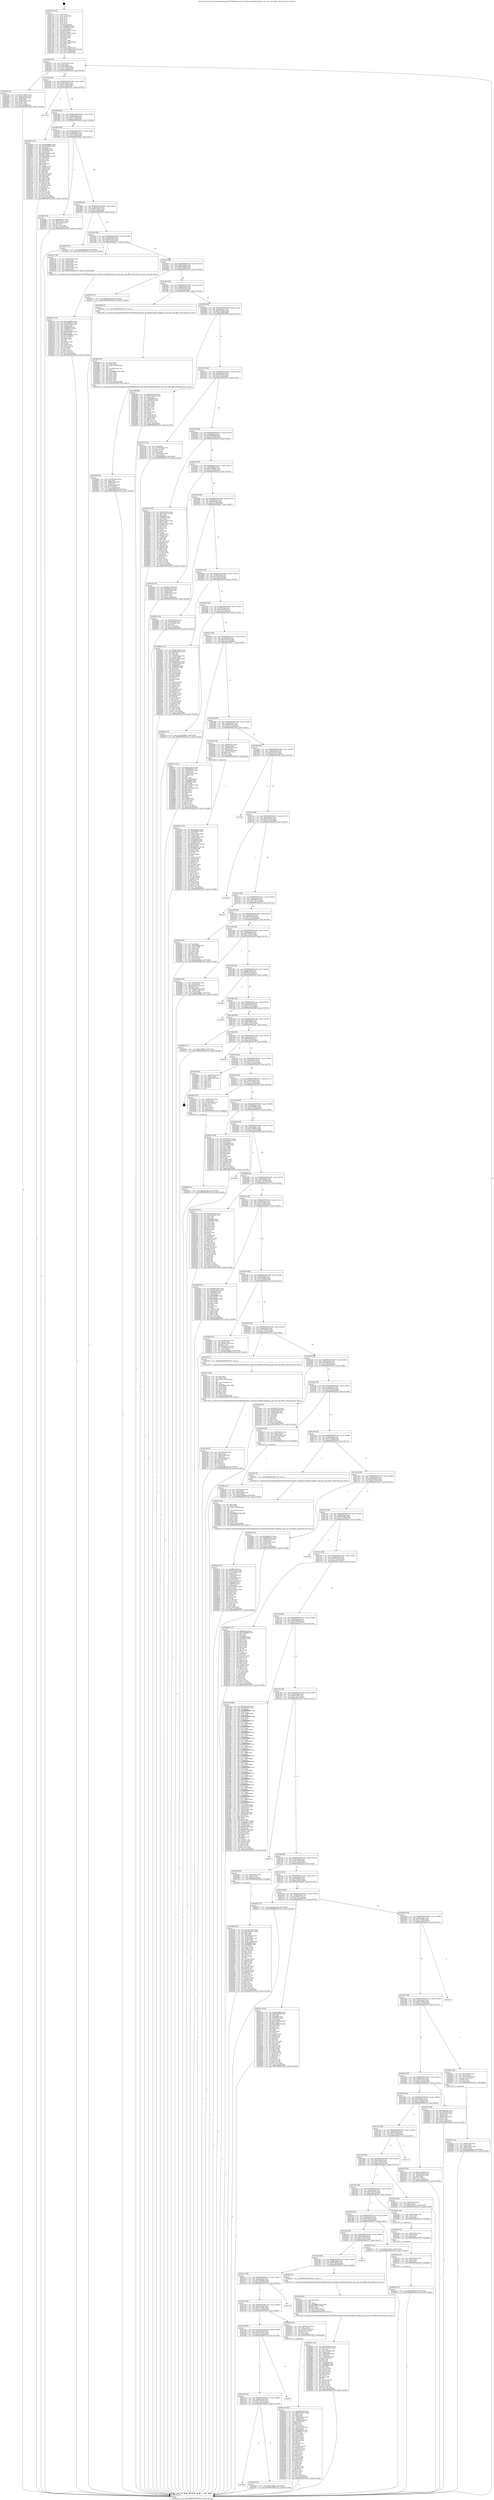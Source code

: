 digraph "0x4017a0" {
  label = "0x4017a0 (/mnt/c/Users/mathe/Desktop/tcc/POCII/binaries/extr_linuxdriversmddm-integrity.c_get_area_and_offset_Final-ollvm.out::main(0))"
  labelloc = "t"
  node[shape=record]

  Entry [label="",width=0.3,height=0.3,shape=circle,fillcolor=black,style=filled]
  "0x401814" [label="{
     0x401814 [32]\l
     | [instrs]\l
     &nbsp;&nbsp;0x401814 \<+6\>: mov -0xc0(%rbp),%eax\l
     &nbsp;&nbsp;0x40181a \<+2\>: mov %eax,%ecx\l
     &nbsp;&nbsp;0x40181c \<+6\>: sub $0x81b5fffe,%ecx\l
     &nbsp;&nbsp;0x401822 \<+6\>: mov %eax,-0xd4(%rbp)\l
     &nbsp;&nbsp;0x401828 \<+6\>: mov %ecx,-0xd8(%rbp)\l
     &nbsp;&nbsp;0x40182e \<+6\>: je 000000000040247b \<main+0xcdb\>\l
  }"]
  "0x40247b" [label="{
     0x40247b [42]\l
     | [instrs]\l
     &nbsp;&nbsp;0x40247b \<+5\>: mov $0x5a479bc0,%eax\l
     &nbsp;&nbsp;0x402480 \<+5\>: mov $0x2ca10260,%ecx\l
     &nbsp;&nbsp;0x402485 \<+7\>: mov -0x88(%rbp),%rdx\l
     &nbsp;&nbsp;0x40248c \<+2\>: mov (%rdx),%esi\l
     &nbsp;&nbsp;0x40248e \<+7\>: mov -0x98(%rbp),%rdx\l
     &nbsp;&nbsp;0x402495 \<+2\>: cmp (%rdx),%esi\l
     &nbsp;&nbsp;0x402497 \<+3\>: cmovl %ecx,%eax\l
     &nbsp;&nbsp;0x40249a \<+6\>: mov %eax,-0xc0(%rbp)\l
     &nbsp;&nbsp;0x4024a0 \<+5\>: jmp 00000000004031a6 \<main+0x1a06\>\l
  }"]
  "0x401834" [label="{
     0x401834 [28]\l
     | [instrs]\l
     &nbsp;&nbsp;0x401834 \<+5\>: jmp 0000000000401839 \<main+0x99\>\l
     &nbsp;&nbsp;0x401839 \<+6\>: mov -0xd4(%rbp),%eax\l
     &nbsp;&nbsp;0x40183f \<+5\>: sub $0x823159cb,%eax\l
     &nbsp;&nbsp;0x401844 \<+6\>: mov %eax,-0xdc(%rbp)\l
     &nbsp;&nbsp;0x40184a \<+6\>: je 0000000000403181 \<main+0x19e1\>\l
  }"]
  Exit [label="",width=0.3,height=0.3,shape=circle,fillcolor=black,style=filled,peripheries=2]
  "0x403181" [label="{
     0x403181\l
  }", style=dashed]
  "0x401850" [label="{
     0x401850 [28]\l
     | [instrs]\l
     &nbsp;&nbsp;0x401850 \<+5\>: jmp 0000000000401855 \<main+0xb5\>\l
     &nbsp;&nbsp;0x401855 \<+6\>: mov -0xd4(%rbp),%eax\l
     &nbsp;&nbsp;0x40185b \<+5\>: sub $0x9357196f,%eax\l
     &nbsp;&nbsp;0x401860 \<+6\>: mov %eax,-0xe0(%rbp)\l
     &nbsp;&nbsp;0x401866 \<+6\>: je 0000000000402bde \<main+0x143e\>\l
  }"]
  "0x402eb1" [label="{
     0x402eb1 [15]\l
     | [instrs]\l
     &nbsp;&nbsp;0x402eb1 \<+10\>: movl $0x5e3f3e23,-0xc0(%rbp)\l
     &nbsp;&nbsp;0x402ebb \<+5\>: jmp 00000000004031a6 \<main+0x1a06\>\l
  }"]
  "0x402bde" [label="{
     0x402bde [147]\l
     | [instrs]\l
     &nbsp;&nbsp;0x402bde \<+5\>: mov $0x763b88e2,%eax\l
     &nbsp;&nbsp;0x402be3 \<+5\>: mov $0x98b7b99e,%ecx\l
     &nbsp;&nbsp;0x402be8 \<+2\>: mov $0x1,%dl\l
     &nbsp;&nbsp;0x402bea \<+7\>: mov 0x406068,%esi\l
     &nbsp;&nbsp;0x402bf1 \<+7\>: mov 0x406054,%edi\l
     &nbsp;&nbsp;0x402bf8 \<+3\>: mov %esi,%r8d\l
     &nbsp;&nbsp;0x402bfb \<+7\>: add $0x4e445c82,%r8d\l
     &nbsp;&nbsp;0x402c02 \<+4\>: sub $0x1,%r8d\l
     &nbsp;&nbsp;0x402c06 \<+7\>: sub $0x4e445c82,%r8d\l
     &nbsp;&nbsp;0x402c0d \<+4\>: imul %r8d,%esi\l
     &nbsp;&nbsp;0x402c11 \<+3\>: and $0x1,%esi\l
     &nbsp;&nbsp;0x402c14 \<+3\>: cmp $0x0,%esi\l
     &nbsp;&nbsp;0x402c17 \<+4\>: sete %r9b\l
     &nbsp;&nbsp;0x402c1b \<+3\>: cmp $0xa,%edi\l
     &nbsp;&nbsp;0x402c1e \<+4\>: setl %r10b\l
     &nbsp;&nbsp;0x402c22 \<+3\>: mov %r9b,%r11b\l
     &nbsp;&nbsp;0x402c25 \<+4\>: xor $0xff,%r11b\l
     &nbsp;&nbsp;0x402c29 \<+3\>: mov %r10b,%bl\l
     &nbsp;&nbsp;0x402c2c \<+3\>: xor $0xff,%bl\l
     &nbsp;&nbsp;0x402c2f \<+3\>: xor $0x0,%dl\l
     &nbsp;&nbsp;0x402c32 \<+3\>: mov %r11b,%r14b\l
     &nbsp;&nbsp;0x402c35 \<+4\>: and $0x0,%r14b\l
     &nbsp;&nbsp;0x402c39 \<+3\>: and %dl,%r9b\l
     &nbsp;&nbsp;0x402c3c \<+3\>: mov %bl,%r15b\l
     &nbsp;&nbsp;0x402c3f \<+4\>: and $0x0,%r15b\l
     &nbsp;&nbsp;0x402c43 \<+3\>: and %dl,%r10b\l
     &nbsp;&nbsp;0x402c46 \<+3\>: or %r9b,%r14b\l
     &nbsp;&nbsp;0x402c49 \<+3\>: or %r10b,%r15b\l
     &nbsp;&nbsp;0x402c4c \<+3\>: xor %r15b,%r14b\l
     &nbsp;&nbsp;0x402c4f \<+3\>: or %bl,%r11b\l
     &nbsp;&nbsp;0x402c52 \<+4\>: xor $0xff,%r11b\l
     &nbsp;&nbsp;0x402c56 \<+3\>: or $0x0,%dl\l
     &nbsp;&nbsp;0x402c59 \<+3\>: and %dl,%r11b\l
     &nbsp;&nbsp;0x402c5c \<+3\>: or %r11b,%r14b\l
     &nbsp;&nbsp;0x402c5f \<+4\>: test $0x1,%r14b\l
     &nbsp;&nbsp;0x402c63 \<+3\>: cmovne %ecx,%eax\l
     &nbsp;&nbsp;0x402c66 \<+6\>: mov %eax,-0xc0(%rbp)\l
     &nbsp;&nbsp;0x402c6c \<+5\>: jmp 00000000004031a6 \<main+0x1a06\>\l
  }"]
  "0x40186c" [label="{
     0x40186c [28]\l
     | [instrs]\l
     &nbsp;&nbsp;0x40186c \<+5\>: jmp 0000000000401871 \<main+0xd1\>\l
     &nbsp;&nbsp;0x401871 \<+6\>: mov -0xd4(%rbp),%eax\l
     &nbsp;&nbsp;0x401877 \<+5\>: sub $0x95ddf791,%eax\l
     &nbsp;&nbsp;0x40187c \<+6\>: mov %eax,-0xe4(%rbp)\l
     &nbsp;&nbsp;0x401882 \<+6\>: je 00000000004026f1 \<main+0xf51\>\l
  }"]
  "0x402ea2" [label="{
     0x402ea2 [15]\l
     | [instrs]\l
     &nbsp;&nbsp;0x402ea2 \<+4\>: mov -0x50(%rbp),%rax\l
     &nbsp;&nbsp;0x402ea6 \<+3\>: mov (%rax),%rax\l
     &nbsp;&nbsp;0x402ea9 \<+3\>: mov %rax,%rdi\l
     &nbsp;&nbsp;0x402eac \<+5\>: call 0000000000401030 \<free@plt\>\l
     | [calls]\l
     &nbsp;&nbsp;0x401030 \{1\} (unknown)\l
  }"]
  "0x4026f1" [label="{
     0x4026f1 [30]\l
     | [instrs]\l
     &nbsp;&nbsp;0x4026f1 \<+5\>: mov $0x550fcf11,%eax\l
     &nbsp;&nbsp;0x4026f6 \<+5\>: mov $0x37503162,%ecx\l
     &nbsp;&nbsp;0x4026fb \<+3\>: mov -0x29(%rbp),%dl\l
     &nbsp;&nbsp;0x4026fe \<+3\>: test $0x1,%dl\l
     &nbsp;&nbsp;0x402701 \<+3\>: cmovne %ecx,%eax\l
     &nbsp;&nbsp;0x402704 \<+6\>: mov %eax,-0xc0(%rbp)\l
     &nbsp;&nbsp;0x40270a \<+5\>: jmp 00000000004031a6 \<main+0x1a06\>\l
  }"]
  "0x401888" [label="{
     0x401888 [28]\l
     | [instrs]\l
     &nbsp;&nbsp;0x401888 \<+5\>: jmp 000000000040188d \<main+0xed\>\l
     &nbsp;&nbsp;0x40188d \<+6\>: mov -0xd4(%rbp),%eax\l
     &nbsp;&nbsp;0x401893 \<+5\>: sub $0x98136c81,%eax\l
     &nbsp;&nbsp;0x401898 \<+6\>: mov %eax,-0xe8(%rbp)\l
     &nbsp;&nbsp;0x40189e \<+6\>: je 00000000004025d5 \<main+0xe35\>\l
  }"]
  "0x402e93" [label="{
     0x402e93 [15]\l
     | [instrs]\l
     &nbsp;&nbsp;0x402e93 \<+4\>: mov -0x68(%rbp),%rax\l
     &nbsp;&nbsp;0x402e97 \<+3\>: mov (%rax),%rax\l
     &nbsp;&nbsp;0x402e9a \<+3\>: mov %rax,%rdi\l
     &nbsp;&nbsp;0x402e9d \<+5\>: call 0000000000401030 \<free@plt\>\l
     | [calls]\l
     &nbsp;&nbsp;0x401030 \{1\} (unknown)\l
  }"]
  "0x4025d5" [label="{
     0x4025d5 [15]\l
     | [instrs]\l
     &nbsp;&nbsp;0x4025d5 \<+10\>: movl $0xb6dd825b,-0xc0(%rbp)\l
     &nbsp;&nbsp;0x4025df \<+5\>: jmp 00000000004031a6 \<main+0x1a06\>\l
  }"]
  "0x4018a4" [label="{
     0x4018a4 [28]\l
     | [instrs]\l
     &nbsp;&nbsp;0x4018a4 \<+5\>: jmp 00000000004018a9 \<main+0x109\>\l
     &nbsp;&nbsp;0x4018a9 \<+6\>: mov -0xd4(%rbp),%eax\l
     &nbsp;&nbsp;0x4018af \<+5\>: sub $0x98b7b99e,%eax\l
     &nbsp;&nbsp;0x4018b4 \<+6\>: mov %eax,-0xec(%rbp)\l
     &nbsp;&nbsp;0x4018ba \<+6\>: je 0000000000402c71 \<main+0x14d1\>\l
  }"]
  "0x402d60" [label="{
     0x402d60 [15]\l
     | [instrs]\l
     &nbsp;&nbsp;0x402d60 \<+10\>: movl $0xa5074acd,-0xc0(%rbp)\l
     &nbsp;&nbsp;0x402d6a \<+5\>: jmp 00000000004031a6 \<main+0x1a06\>\l
  }"]
  "0x402c71" [label="{
     0x402c71 [38]\l
     | [instrs]\l
     &nbsp;&nbsp;0x402c71 \<+7\>: mov -0x90(%rbp),%rax\l
     &nbsp;&nbsp;0x402c78 \<+3\>: mov (%rax),%rdi\l
     &nbsp;&nbsp;0x402c7b \<+7\>: mov -0xa0(%rbp),%rax\l
     &nbsp;&nbsp;0x402c82 \<+2\>: mov (%rax),%esi\l
     &nbsp;&nbsp;0x402c84 \<+4\>: mov -0x68(%rbp),%rax\l
     &nbsp;&nbsp;0x402c88 \<+3\>: mov (%rax),%rdx\l
     &nbsp;&nbsp;0x402c8b \<+4\>: mov -0x50(%rbp),%rax\l
     &nbsp;&nbsp;0x402c8f \<+3\>: mov (%rax),%rcx\l
     &nbsp;&nbsp;0x402c92 \<+5\>: call 0000000000401410 \<get_area_and_offset\>\l
     | [calls]\l
     &nbsp;&nbsp;0x401410 \{1\} (/mnt/c/Users/mathe/Desktop/tcc/POCII/binaries/extr_linuxdriversmddm-integrity.c_get_area_and_offset_Final-ollvm.out::get_area_and_offset)\l
  }"]
  "0x4018c0" [label="{
     0x4018c0 [28]\l
     | [instrs]\l
     &nbsp;&nbsp;0x4018c0 \<+5\>: jmp 00000000004018c5 \<main+0x125\>\l
     &nbsp;&nbsp;0x4018c5 \<+6\>: mov -0xd4(%rbp),%eax\l
     &nbsp;&nbsp;0x4018cb \<+5\>: sub $0x9bd355b6,%eax\l
     &nbsp;&nbsp;0x4018d0 \<+6\>: mov %eax,-0xf0(%rbp)\l
     &nbsp;&nbsp;0x4018d6 \<+6\>: je 0000000000402e72 \<main+0x16d2\>\l
  }"]
  "0x402c97" [label="{
     0x402c97 [112]\l
     | [instrs]\l
     &nbsp;&nbsp;0x402c97 \<+5\>: mov $0x763b88e2,%esi\l
     &nbsp;&nbsp;0x402c9c \<+6\>: mov $0x50f909e1,%r8d\l
     &nbsp;&nbsp;0x402ca2 \<+4\>: mov -0x40(%rbp),%rax\l
     &nbsp;&nbsp;0x402ca6 \<+6\>: movl $0x0,(%rax)\l
     &nbsp;&nbsp;0x402cac \<+8\>: mov 0x406068,%r9d\l
     &nbsp;&nbsp;0x402cb4 \<+8\>: mov 0x406054,%r10d\l
     &nbsp;&nbsp;0x402cbc \<+3\>: mov %r9d,%r11d\l
     &nbsp;&nbsp;0x402cbf \<+7\>: add $0x945f8b80,%r11d\l
     &nbsp;&nbsp;0x402cc6 \<+4\>: sub $0x1,%r11d\l
     &nbsp;&nbsp;0x402cca \<+7\>: sub $0x945f8b80,%r11d\l
     &nbsp;&nbsp;0x402cd1 \<+4\>: imul %r11d,%r9d\l
     &nbsp;&nbsp;0x402cd5 \<+4\>: and $0x1,%r9d\l
     &nbsp;&nbsp;0x402cd9 \<+4\>: cmp $0x0,%r9d\l
     &nbsp;&nbsp;0x402cdd \<+3\>: sete %bl\l
     &nbsp;&nbsp;0x402ce0 \<+4\>: cmp $0xa,%r10d\l
     &nbsp;&nbsp;0x402ce4 \<+4\>: setl %r14b\l
     &nbsp;&nbsp;0x402ce8 \<+3\>: mov %bl,%r15b\l
     &nbsp;&nbsp;0x402ceb \<+3\>: and %r14b,%r15b\l
     &nbsp;&nbsp;0x402cee \<+3\>: xor %r14b,%bl\l
     &nbsp;&nbsp;0x402cf1 \<+3\>: or %bl,%r15b\l
     &nbsp;&nbsp;0x402cf4 \<+4\>: test $0x1,%r15b\l
     &nbsp;&nbsp;0x402cf8 \<+4\>: cmovne %r8d,%esi\l
     &nbsp;&nbsp;0x402cfc \<+6\>: mov %esi,-0xc0(%rbp)\l
     &nbsp;&nbsp;0x402d02 \<+5\>: jmp 00000000004031a6 \<main+0x1a06\>\l
  }"]
  "0x402e72" [label="{
     0x402e72 [15]\l
     | [instrs]\l
     &nbsp;&nbsp;0x402e72 \<+10\>: movl $0x5a83c1e6,-0xc0(%rbp)\l
     &nbsp;&nbsp;0x402e7c \<+5\>: jmp 00000000004031a6 \<main+0x1a06\>\l
  }"]
  "0x4018dc" [label="{
     0x4018dc [28]\l
     | [instrs]\l
     &nbsp;&nbsp;0x4018dc \<+5\>: jmp 00000000004018e1 \<main+0x141\>\l
     &nbsp;&nbsp;0x4018e1 \<+6\>: mov -0xd4(%rbp),%eax\l
     &nbsp;&nbsp;0x4018e7 \<+5\>: sub $0x9bd613e6,%eax\l
     &nbsp;&nbsp;0x4018ec \<+6\>: mov %eax,-0xf4(%rbp)\l
     &nbsp;&nbsp;0x4018f2 \<+6\>: je 0000000000402980 \<main+0x11e0\>\l
  }"]
  "0x402b30" [label="{
     0x402b30 [117]\l
     | [instrs]\l
     &nbsp;&nbsp;0x402b30 \<+5\>: mov $0xff8bccf8,%ecx\l
     &nbsp;&nbsp;0x402b35 \<+5\>: mov $0xca4a5c4f,%edx\l
     &nbsp;&nbsp;0x402b3a \<+6\>: mov -0x1dc(%rbp),%esi\l
     &nbsp;&nbsp;0x402b40 \<+3\>: imul %eax,%esi\l
     &nbsp;&nbsp;0x402b43 \<+4\>: mov -0x50(%rbp),%r8\l
     &nbsp;&nbsp;0x402b47 \<+3\>: mov (%r8),%r8\l
     &nbsp;&nbsp;0x402b4a \<+4\>: mov -0x48(%rbp),%r9\l
     &nbsp;&nbsp;0x402b4e \<+3\>: movslq (%r9),%r9\l
     &nbsp;&nbsp;0x402b51 \<+4\>: mov %esi,(%r8,%r9,4)\l
     &nbsp;&nbsp;0x402b55 \<+7\>: mov 0x406068,%eax\l
     &nbsp;&nbsp;0x402b5c \<+7\>: mov 0x406054,%esi\l
     &nbsp;&nbsp;0x402b63 \<+2\>: mov %eax,%edi\l
     &nbsp;&nbsp;0x402b65 \<+6\>: sub $0x527d4b25,%edi\l
     &nbsp;&nbsp;0x402b6b \<+3\>: sub $0x1,%edi\l
     &nbsp;&nbsp;0x402b6e \<+6\>: add $0x527d4b25,%edi\l
     &nbsp;&nbsp;0x402b74 \<+3\>: imul %edi,%eax\l
     &nbsp;&nbsp;0x402b77 \<+3\>: and $0x1,%eax\l
     &nbsp;&nbsp;0x402b7a \<+3\>: cmp $0x0,%eax\l
     &nbsp;&nbsp;0x402b7d \<+4\>: sete %r10b\l
     &nbsp;&nbsp;0x402b81 \<+3\>: cmp $0xa,%esi\l
     &nbsp;&nbsp;0x402b84 \<+4\>: setl %r11b\l
     &nbsp;&nbsp;0x402b88 \<+3\>: mov %r10b,%bl\l
     &nbsp;&nbsp;0x402b8b \<+3\>: and %r11b,%bl\l
     &nbsp;&nbsp;0x402b8e \<+3\>: xor %r11b,%r10b\l
     &nbsp;&nbsp;0x402b91 \<+3\>: or %r10b,%bl\l
     &nbsp;&nbsp;0x402b94 \<+3\>: test $0x1,%bl\l
     &nbsp;&nbsp;0x402b97 \<+3\>: cmovne %edx,%ecx\l
     &nbsp;&nbsp;0x402b9a \<+6\>: mov %ecx,-0xc0(%rbp)\l
     &nbsp;&nbsp;0x402ba0 \<+5\>: jmp 00000000004031a6 \<main+0x1a06\>\l
  }"]
  "0x402980" [label="{
     0x402980 [5]\l
     | [instrs]\l
     &nbsp;&nbsp;0x402980 \<+5\>: call 0000000000401160 \<next_i\>\l
     | [calls]\l
     &nbsp;&nbsp;0x401160 \{1\} (/mnt/c/Users/mathe/Desktop/tcc/POCII/binaries/extr_linuxdriversmddm-integrity.c_get_area_and_offset_Final-ollvm.out::next_i)\l
  }"]
  "0x4018f8" [label="{
     0x4018f8 [28]\l
     | [instrs]\l
     &nbsp;&nbsp;0x4018f8 \<+5\>: jmp 00000000004018fd \<main+0x15d\>\l
     &nbsp;&nbsp;0x4018fd \<+6\>: mov -0xd4(%rbp),%eax\l
     &nbsp;&nbsp;0x401903 \<+5\>: sub $0xa5074acd,%eax\l
     &nbsp;&nbsp;0x401908 \<+6\>: mov %eax,-0xf8(%rbp)\l
     &nbsp;&nbsp;0x40190e \<+6\>: je 0000000000402d6f \<main+0x15cf\>\l
  }"]
  "0x402afc" [label="{
     0x402afc [52]\l
     | [instrs]\l
     &nbsp;&nbsp;0x402afc \<+2\>: xor %ecx,%ecx\l
     &nbsp;&nbsp;0x402afe \<+5\>: mov $0x2,%edx\l
     &nbsp;&nbsp;0x402b03 \<+6\>: mov %edx,-0x1d8(%rbp)\l
     &nbsp;&nbsp;0x402b09 \<+1\>: cltd\l
     &nbsp;&nbsp;0x402b0a \<+6\>: mov -0x1d8(%rbp),%esi\l
     &nbsp;&nbsp;0x402b10 \<+2\>: idiv %esi\l
     &nbsp;&nbsp;0x402b12 \<+6\>: imul $0xfffffffe,%edx,%edx\l
     &nbsp;&nbsp;0x402b18 \<+2\>: mov %ecx,%edi\l
     &nbsp;&nbsp;0x402b1a \<+2\>: sub %edx,%edi\l
     &nbsp;&nbsp;0x402b1c \<+2\>: mov %ecx,%edx\l
     &nbsp;&nbsp;0x402b1e \<+3\>: sub $0x1,%edx\l
     &nbsp;&nbsp;0x402b21 \<+2\>: add %edx,%edi\l
     &nbsp;&nbsp;0x402b23 \<+2\>: sub %edi,%ecx\l
     &nbsp;&nbsp;0x402b25 \<+6\>: mov %ecx,-0x1dc(%rbp)\l
     &nbsp;&nbsp;0x402b2b \<+5\>: call 0000000000401160 \<next_i\>\l
     | [calls]\l
     &nbsp;&nbsp;0x401160 \{1\} (/mnt/c/Users/mathe/Desktop/tcc/POCII/binaries/extr_linuxdriversmddm-integrity.c_get_area_and_offset_Final-ollvm.out::next_i)\l
  }"]
  "0x402d6f" [label="{
     0x402d6f [86]\l
     | [instrs]\l
     &nbsp;&nbsp;0x402d6f \<+5\>: mov $0x823159cb,%eax\l
     &nbsp;&nbsp;0x402d74 \<+5\>: mov $0xc70ba239,%ecx\l
     &nbsp;&nbsp;0x402d79 \<+2\>: xor %edx,%edx\l
     &nbsp;&nbsp;0x402d7b \<+7\>: mov 0x406068,%esi\l
     &nbsp;&nbsp;0x402d82 \<+7\>: mov 0x406054,%edi\l
     &nbsp;&nbsp;0x402d89 \<+3\>: sub $0x1,%edx\l
     &nbsp;&nbsp;0x402d8c \<+3\>: mov %esi,%r8d\l
     &nbsp;&nbsp;0x402d8f \<+3\>: add %edx,%r8d\l
     &nbsp;&nbsp;0x402d92 \<+4\>: imul %r8d,%esi\l
     &nbsp;&nbsp;0x402d96 \<+3\>: and $0x1,%esi\l
     &nbsp;&nbsp;0x402d99 \<+3\>: cmp $0x0,%esi\l
     &nbsp;&nbsp;0x402d9c \<+4\>: sete %r9b\l
     &nbsp;&nbsp;0x402da0 \<+3\>: cmp $0xa,%edi\l
     &nbsp;&nbsp;0x402da3 \<+4\>: setl %r10b\l
     &nbsp;&nbsp;0x402da7 \<+3\>: mov %r9b,%r11b\l
     &nbsp;&nbsp;0x402daa \<+3\>: and %r10b,%r11b\l
     &nbsp;&nbsp;0x402dad \<+3\>: xor %r10b,%r9b\l
     &nbsp;&nbsp;0x402db0 \<+3\>: or %r9b,%r11b\l
     &nbsp;&nbsp;0x402db3 \<+4\>: test $0x1,%r11b\l
     &nbsp;&nbsp;0x402db7 \<+3\>: cmovne %ecx,%eax\l
     &nbsp;&nbsp;0x402dba \<+6\>: mov %eax,-0xc0(%rbp)\l
     &nbsp;&nbsp;0x402dc0 \<+5\>: jmp 00000000004031a6 \<main+0x1a06\>\l
  }"]
  "0x401914" [label="{
     0x401914 [28]\l
     | [instrs]\l
     &nbsp;&nbsp;0x401914 \<+5\>: jmp 0000000000401919 \<main+0x179\>\l
     &nbsp;&nbsp;0x401919 \<+6\>: mov -0xd4(%rbp),%eax\l
     &nbsp;&nbsp;0x40191f \<+5\>: sub $0xb1d0e7e4,%eax\l
     &nbsp;&nbsp;0x401924 \<+6\>: mov %eax,-0xfc(%rbp)\l
     &nbsp;&nbsp;0x40192a \<+6\>: je 0000000000402781 \<main+0xfe1\>\l
  }"]
  "0x402a2a" [label="{
     0x402a2a [32]\l
     | [instrs]\l
     &nbsp;&nbsp;0x402a2a \<+4\>: mov -0x50(%rbp),%rdi\l
     &nbsp;&nbsp;0x402a2e \<+3\>: mov %rax,(%rdi)\l
     &nbsp;&nbsp;0x402a31 \<+4\>: mov -0x48(%rbp),%rax\l
     &nbsp;&nbsp;0x402a35 \<+6\>: movl $0x0,(%rax)\l
     &nbsp;&nbsp;0x402a3b \<+10\>: movl $0xb7056bde,-0xc0(%rbp)\l
     &nbsp;&nbsp;0x402a45 \<+5\>: jmp 00000000004031a6 \<main+0x1a06\>\l
  }"]
  "0x402781" [label="{
     0x402781 [34]\l
     | [instrs]\l
     &nbsp;&nbsp;0x402781 \<+2\>: xor %eax,%eax\l
     &nbsp;&nbsp;0x402783 \<+4\>: mov -0x78(%rbp),%rcx\l
     &nbsp;&nbsp;0x402787 \<+2\>: mov (%rcx),%edx\l
     &nbsp;&nbsp;0x402789 \<+3\>: sub $0x1,%eax\l
     &nbsp;&nbsp;0x40278c \<+2\>: sub %eax,%edx\l
     &nbsp;&nbsp;0x40278e \<+4\>: mov -0x78(%rbp),%rcx\l
     &nbsp;&nbsp;0x402792 \<+2\>: mov %edx,(%rcx)\l
     &nbsp;&nbsp;0x402794 \<+10\>: movl $0xb6dd825b,-0xc0(%rbp)\l
     &nbsp;&nbsp;0x40279e \<+5\>: jmp 00000000004031a6 \<main+0x1a06\>\l
  }"]
  "0x401930" [label="{
     0x401930 [28]\l
     | [instrs]\l
     &nbsp;&nbsp;0x401930 \<+5\>: jmp 0000000000401935 \<main+0x195\>\l
     &nbsp;&nbsp;0x401935 \<+6\>: mov -0xd4(%rbp),%eax\l
     &nbsp;&nbsp;0x40193b \<+5\>: sub $0xb6dd825b,%eax\l
     &nbsp;&nbsp;0x401940 \<+6\>: mov %eax,-0x100(%rbp)\l
     &nbsp;&nbsp;0x401946 \<+6\>: je 00000000004025e4 \<main+0xe44\>\l
  }"]
  "0x4029b9" [label="{
     0x4029b9 [42]\l
     | [instrs]\l
     &nbsp;&nbsp;0x4029b9 \<+6\>: mov -0x1d4(%rbp),%ecx\l
     &nbsp;&nbsp;0x4029bf \<+3\>: imul %eax,%ecx\l
     &nbsp;&nbsp;0x4029c2 \<+4\>: mov -0x68(%rbp),%r8\l
     &nbsp;&nbsp;0x4029c6 \<+3\>: mov (%r8),%r8\l
     &nbsp;&nbsp;0x4029c9 \<+4\>: mov -0x60(%rbp),%r9\l
     &nbsp;&nbsp;0x4029cd \<+3\>: movslq (%r9),%r9\l
     &nbsp;&nbsp;0x4029d0 \<+4\>: mov %ecx,(%r8,%r9,4)\l
     &nbsp;&nbsp;0x4029d4 \<+10\>: movl $0xf37f6a38,-0xc0(%rbp)\l
     &nbsp;&nbsp;0x4029de \<+5\>: jmp 00000000004031a6 \<main+0x1a06\>\l
  }"]
  "0x4025e4" [label="{
     0x4025e4 [147]\l
     | [instrs]\l
     &nbsp;&nbsp;0x4025e4 \<+5\>: mov $0xeb12f1e2,%eax\l
     &nbsp;&nbsp;0x4025e9 \<+5\>: mov $0xce518190,%ecx\l
     &nbsp;&nbsp;0x4025ee \<+2\>: mov $0x1,%dl\l
     &nbsp;&nbsp;0x4025f0 \<+7\>: mov 0x406068,%esi\l
     &nbsp;&nbsp;0x4025f7 \<+7\>: mov 0x406054,%edi\l
     &nbsp;&nbsp;0x4025fe \<+3\>: mov %esi,%r8d\l
     &nbsp;&nbsp;0x402601 \<+7\>: add $0x2b312f26,%r8d\l
     &nbsp;&nbsp;0x402608 \<+4\>: sub $0x1,%r8d\l
     &nbsp;&nbsp;0x40260c \<+7\>: sub $0x2b312f26,%r8d\l
     &nbsp;&nbsp;0x402613 \<+4\>: imul %r8d,%esi\l
     &nbsp;&nbsp;0x402617 \<+3\>: and $0x1,%esi\l
     &nbsp;&nbsp;0x40261a \<+3\>: cmp $0x0,%esi\l
     &nbsp;&nbsp;0x40261d \<+4\>: sete %r9b\l
     &nbsp;&nbsp;0x402621 \<+3\>: cmp $0xa,%edi\l
     &nbsp;&nbsp;0x402624 \<+4\>: setl %r10b\l
     &nbsp;&nbsp;0x402628 \<+3\>: mov %r9b,%r11b\l
     &nbsp;&nbsp;0x40262b \<+4\>: xor $0xff,%r11b\l
     &nbsp;&nbsp;0x40262f \<+3\>: mov %r10b,%bl\l
     &nbsp;&nbsp;0x402632 \<+3\>: xor $0xff,%bl\l
     &nbsp;&nbsp;0x402635 \<+3\>: xor $0x1,%dl\l
     &nbsp;&nbsp;0x402638 \<+3\>: mov %r11b,%r14b\l
     &nbsp;&nbsp;0x40263b \<+4\>: and $0xff,%r14b\l
     &nbsp;&nbsp;0x40263f \<+3\>: and %dl,%r9b\l
     &nbsp;&nbsp;0x402642 \<+3\>: mov %bl,%r15b\l
     &nbsp;&nbsp;0x402645 \<+4\>: and $0xff,%r15b\l
     &nbsp;&nbsp;0x402649 \<+3\>: and %dl,%r10b\l
     &nbsp;&nbsp;0x40264c \<+3\>: or %r9b,%r14b\l
     &nbsp;&nbsp;0x40264f \<+3\>: or %r10b,%r15b\l
     &nbsp;&nbsp;0x402652 \<+3\>: xor %r15b,%r14b\l
     &nbsp;&nbsp;0x402655 \<+3\>: or %bl,%r11b\l
     &nbsp;&nbsp;0x402658 \<+4\>: xor $0xff,%r11b\l
     &nbsp;&nbsp;0x40265c \<+3\>: or $0x1,%dl\l
     &nbsp;&nbsp;0x40265f \<+3\>: and %dl,%r11b\l
     &nbsp;&nbsp;0x402662 \<+3\>: or %r11b,%r14b\l
     &nbsp;&nbsp;0x402665 \<+4\>: test $0x1,%r14b\l
     &nbsp;&nbsp;0x402669 \<+3\>: cmovne %ecx,%eax\l
     &nbsp;&nbsp;0x40266c \<+6\>: mov %eax,-0xc0(%rbp)\l
     &nbsp;&nbsp;0x402672 \<+5\>: jmp 00000000004031a6 \<main+0x1a06\>\l
  }"]
  "0x40194c" [label="{
     0x40194c [28]\l
     | [instrs]\l
     &nbsp;&nbsp;0x40194c \<+5\>: jmp 0000000000401951 \<main+0x1b1\>\l
     &nbsp;&nbsp;0x401951 \<+6\>: mov -0xd4(%rbp),%eax\l
     &nbsp;&nbsp;0x401957 \<+5\>: sub $0xb7056bde,%eax\l
     &nbsp;&nbsp;0x40195c \<+6\>: mov %eax,-0x104(%rbp)\l
     &nbsp;&nbsp;0x401962 \<+6\>: je 0000000000402a4a \<main+0x12aa\>\l
  }"]
  "0x402985" [label="{
     0x402985 [52]\l
     | [instrs]\l
     &nbsp;&nbsp;0x402985 \<+2\>: xor %ecx,%ecx\l
     &nbsp;&nbsp;0x402987 \<+5\>: mov $0x2,%edx\l
     &nbsp;&nbsp;0x40298c \<+6\>: mov %edx,-0x1d0(%rbp)\l
     &nbsp;&nbsp;0x402992 \<+1\>: cltd\l
     &nbsp;&nbsp;0x402993 \<+6\>: mov -0x1d0(%rbp),%esi\l
     &nbsp;&nbsp;0x402999 \<+2\>: idiv %esi\l
     &nbsp;&nbsp;0x40299b \<+6\>: imul $0xfffffffe,%edx,%edx\l
     &nbsp;&nbsp;0x4029a1 \<+2\>: mov %ecx,%edi\l
     &nbsp;&nbsp;0x4029a3 \<+2\>: sub %edx,%edi\l
     &nbsp;&nbsp;0x4029a5 \<+2\>: mov %ecx,%edx\l
     &nbsp;&nbsp;0x4029a7 \<+3\>: sub $0x1,%edx\l
     &nbsp;&nbsp;0x4029aa \<+2\>: add %edx,%edi\l
     &nbsp;&nbsp;0x4029ac \<+2\>: sub %edi,%ecx\l
     &nbsp;&nbsp;0x4029ae \<+6\>: mov %ecx,-0x1d4(%rbp)\l
     &nbsp;&nbsp;0x4029b4 \<+5\>: call 0000000000401160 \<next_i\>\l
     | [calls]\l
     &nbsp;&nbsp;0x401160 \{1\} (/mnt/c/Users/mathe/Desktop/tcc/POCII/binaries/extr_linuxdriversmddm-integrity.c_get_area_and_offset_Final-ollvm.out::next_i)\l
  }"]
  "0x402a4a" [label="{
     0x402a4a [36]\l
     | [instrs]\l
     &nbsp;&nbsp;0x402a4a \<+5\>: mov $0x9357196f,%eax\l
     &nbsp;&nbsp;0x402a4f \<+5\>: mov $0x478e3c5a,%ecx\l
     &nbsp;&nbsp;0x402a54 \<+4\>: mov -0x48(%rbp),%rdx\l
     &nbsp;&nbsp;0x402a58 \<+2\>: mov (%rdx),%esi\l
     &nbsp;&nbsp;0x402a5a \<+4\>: mov -0x58(%rbp),%rdx\l
     &nbsp;&nbsp;0x402a5e \<+2\>: cmp (%rdx),%esi\l
     &nbsp;&nbsp;0x402a60 \<+3\>: cmovl %ecx,%eax\l
     &nbsp;&nbsp;0x402a63 \<+6\>: mov %eax,-0xc0(%rbp)\l
     &nbsp;&nbsp;0x402a69 \<+5\>: jmp 00000000004031a6 \<main+0x1a06\>\l
  }"]
  "0x401968" [label="{
     0x401968 [28]\l
     | [instrs]\l
     &nbsp;&nbsp;0x401968 \<+5\>: jmp 000000000040196d \<main+0x1cd\>\l
     &nbsp;&nbsp;0x40196d \<+6\>: mov -0xd4(%rbp),%eax\l
     &nbsp;&nbsp;0x401973 \<+5\>: sub $0xc69f67ee,%eax\l
     &nbsp;&nbsp;0x401978 \<+6\>: mov %eax,-0x108(%rbp)\l
     &nbsp;&nbsp;0x40197e \<+6\>: je 0000000000402061 \<main+0x8c1\>\l
  }"]
  "0x40293c" [label="{
     0x40293c [32]\l
     | [instrs]\l
     &nbsp;&nbsp;0x40293c \<+4\>: mov -0x68(%rbp),%rdi\l
     &nbsp;&nbsp;0x402940 \<+3\>: mov %rax,(%rdi)\l
     &nbsp;&nbsp;0x402943 \<+4\>: mov -0x60(%rbp),%rax\l
     &nbsp;&nbsp;0x402947 \<+6\>: movl $0x0,(%rax)\l
     &nbsp;&nbsp;0x40294d \<+10\>: movl $0x46622bba,-0xc0(%rbp)\l
     &nbsp;&nbsp;0x402957 \<+5\>: jmp 00000000004031a6 \<main+0x1a06\>\l
  }"]
  "0x402061" [label="{
     0x402061 [30]\l
     | [instrs]\l
     &nbsp;&nbsp;0x402061 \<+5\>: mov $0x27502eda,%eax\l
     &nbsp;&nbsp;0x402066 \<+5\>: mov $0xf46b9af,%ecx\l
     &nbsp;&nbsp;0x40206b \<+3\>: mov -0x31(%rbp),%dl\l
     &nbsp;&nbsp;0x40206e \<+3\>: test $0x1,%dl\l
     &nbsp;&nbsp;0x402071 \<+3\>: cmovne %ecx,%eax\l
     &nbsp;&nbsp;0x402074 \<+6\>: mov %eax,-0xc0(%rbp)\l
     &nbsp;&nbsp;0x40207a \<+5\>: jmp 00000000004031a6 \<main+0x1a06\>\l
  }"]
  "0x401984" [label="{
     0x401984 [28]\l
     | [instrs]\l
     &nbsp;&nbsp;0x401984 \<+5\>: jmp 0000000000401989 \<main+0x1e9\>\l
     &nbsp;&nbsp;0x401989 \<+6\>: mov -0xd4(%rbp),%eax\l
     &nbsp;&nbsp;0x40198f \<+5\>: sub $0xc70ba239,%eax\l
     &nbsp;&nbsp;0x401994 \<+6\>: mov %eax,-0x10c(%rbp)\l
     &nbsp;&nbsp;0x40199a \<+6\>: je 0000000000402dc5 \<main+0x1625\>\l
  }"]
  "0x401e8c" [label="{
     0x401e8c\l
  }", style=dashed]
  "0x402dc5" [label="{
     0x402dc5 [173]\l
     | [instrs]\l
     &nbsp;&nbsp;0x402dc5 \<+5\>: mov $0x823159cb,%eax\l
     &nbsp;&nbsp;0x402dca \<+5\>: mov $0x9bd355b6,%ecx\l
     &nbsp;&nbsp;0x402dcf \<+2\>: mov $0x1,%dl\l
     &nbsp;&nbsp;0x402dd1 \<+2\>: xor %esi,%esi\l
     &nbsp;&nbsp;0x402dd3 \<+4\>: mov -0x40(%rbp),%rdi\l
     &nbsp;&nbsp;0x402dd7 \<+3\>: mov (%rdi),%r8d\l
     &nbsp;&nbsp;0x402dda \<+7\>: sub $0x4dc69af2,%r8d\l
     &nbsp;&nbsp;0x402de1 \<+4\>: add $0x1,%r8d\l
     &nbsp;&nbsp;0x402de5 \<+7\>: add $0x4dc69af2,%r8d\l
     &nbsp;&nbsp;0x402dec \<+4\>: mov -0x40(%rbp),%rdi\l
     &nbsp;&nbsp;0x402df0 \<+3\>: mov %r8d,(%rdi)\l
     &nbsp;&nbsp;0x402df3 \<+8\>: mov 0x406068,%r8d\l
     &nbsp;&nbsp;0x402dfb \<+8\>: mov 0x406054,%r9d\l
     &nbsp;&nbsp;0x402e03 \<+3\>: sub $0x1,%esi\l
     &nbsp;&nbsp;0x402e06 \<+3\>: mov %r8d,%r10d\l
     &nbsp;&nbsp;0x402e09 \<+3\>: add %esi,%r10d\l
     &nbsp;&nbsp;0x402e0c \<+4\>: imul %r10d,%r8d\l
     &nbsp;&nbsp;0x402e10 \<+4\>: and $0x1,%r8d\l
     &nbsp;&nbsp;0x402e14 \<+4\>: cmp $0x0,%r8d\l
     &nbsp;&nbsp;0x402e18 \<+4\>: sete %r11b\l
     &nbsp;&nbsp;0x402e1c \<+4\>: cmp $0xa,%r9d\l
     &nbsp;&nbsp;0x402e20 \<+3\>: setl %bl\l
     &nbsp;&nbsp;0x402e23 \<+3\>: mov %r11b,%r14b\l
     &nbsp;&nbsp;0x402e26 \<+4\>: xor $0xff,%r14b\l
     &nbsp;&nbsp;0x402e2a \<+3\>: mov %bl,%r15b\l
     &nbsp;&nbsp;0x402e2d \<+4\>: xor $0xff,%r15b\l
     &nbsp;&nbsp;0x402e31 \<+3\>: xor $0x1,%dl\l
     &nbsp;&nbsp;0x402e34 \<+3\>: mov %r14b,%r12b\l
     &nbsp;&nbsp;0x402e37 \<+4\>: and $0xff,%r12b\l
     &nbsp;&nbsp;0x402e3b \<+3\>: and %dl,%r11b\l
     &nbsp;&nbsp;0x402e3e \<+3\>: mov %r15b,%r13b\l
     &nbsp;&nbsp;0x402e41 \<+4\>: and $0xff,%r13b\l
     &nbsp;&nbsp;0x402e45 \<+2\>: and %dl,%bl\l
     &nbsp;&nbsp;0x402e47 \<+3\>: or %r11b,%r12b\l
     &nbsp;&nbsp;0x402e4a \<+3\>: or %bl,%r13b\l
     &nbsp;&nbsp;0x402e4d \<+3\>: xor %r13b,%r12b\l
     &nbsp;&nbsp;0x402e50 \<+3\>: or %r15b,%r14b\l
     &nbsp;&nbsp;0x402e53 \<+4\>: xor $0xff,%r14b\l
     &nbsp;&nbsp;0x402e57 \<+3\>: or $0x1,%dl\l
     &nbsp;&nbsp;0x402e5a \<+3\>: and %dl,%r14b\l
     &nbsp;&nbsp;0x402e5d \<+3\>: or %r14b,%r12b\l
     &nbsp;&nbsp;0x402e60 \<+4\>: test $0x1,%r12b\l
     &nbsp;&nbsp;0x402e64 \<+3\>: cmovne %ecx,%eax\l
     &nbsp;&nbsp;0x402e67 \<+6\>: mov %eax,-0xc0(%rbp)\l
     &nbsp;&nbsp;0x402e6d \<+5\>: jmp 00000000004031a6 \<main+0x1a06\>\l
  }"]
  "0x4019a0" [label="{
     0x4019a0 [28]\l
     | [instrs]\l
     &nbsp;&nbsp;0x4019a0 \<+5\>: jmp 00000000004019a5 \<main+0x205\>\l
     &nbsp;&nbsp;0x4019a5 \<+6\>: mov -0xd4(%rbp),%eax\l
     &nbsp;&nbsp;0x4019ab \<+5\>: sub $0xca4a5c4f,%eax\l
     &nbsp;&nbsp;0x4019b0 \<+6\>: mov %eax,-0x110(%rbp)\l
     &nbsp;&nbsp;0x4019b6 \<+6\>: je 0000000000402ba5 \<main+0x1405\>\l
  }"]
  "0x4028e0" [label="{
     0x4028e0 [15]\l
     | [instrs]\l
     &nbsp;&nbsp;0x4028e0 \<+10\>: movl $0xf47088b4,-0xc0(%rbp)\l
     &nbsp;&nbsp;0x4028ea \<+5\>: jmp 00000000004031a6 \<main+0x1a06\>\l
  }"]
  "0x402ba5" [label="{
     0x402ba5 [15]\l
     | [instrs]\l
     &nbsp;&nbsp;0x402ba5 \<+10\>: movl $0x32a6d0bb,-0xc0(%rbp)\l
     &nbsp;&nbsp;0x402baf \<+5\>: jmp 00000000004031a6 \<main+0x1a06\>\l
  }"]
  "0x4019bc" [label="{
     0x4019bc [28]\l
     | [instrs]\l
     &nbsp;&nbsp;0x4019bc \<+5\>: jmp 00000000004019c1 \<main+0x221\>\l
     &nbsp;&nbsp;0x4019c1 \<+6\>: mov -0xd4(%rbp),%eax\l
     &nbsp;&nbsp;0x4019c7 \<+5\>: sub $0xce518190,%eax\l
     &nbsp;&nbsp;0x4019cc \<+6\>: mov %eax,-0x114(%rbp)\l
     &nbsp;&nbsp;0x4019d2 \<+6\>: je 0000000000402677 \<main+0xed7\>\l
  }"]
  "0x401e70" [label="{
     0x401e70 [28]\l
     | [instrs]\l
     &nbsp;&nbsp;0x401e70 \<+5\>: jmp 0000000000401e75 \<main+0x6d5\>\l
     &nbsp;&nbsp;0x401e75 \<+6\>: mov -0xd4(%rbp),%eax\l
     &nbsp;&nbsp;0x401e7b \<+5\>: sub $0x7f13b12e,%eax\l
     &nbsp;&nbsp;0x401e80 \<+6\>: mov %eax,-0x1c0(%rbp)\l
     &nbsp;&nbsp;0x401e86 \<+6\>: je 00000000004028e0 \<main+0x1140\>\l
  }"]
  "0x402677" [label="{
     0x402677 [122]\l
     | [instrs]\l
     &nbsp;&nbsp;0x402677 \<+5\>: mov $0xeb12f1e2,%eax\l
     &nbsp;&nbsp;0x40267c \<+5\>: mov $0x95ddf791,%ecx\l
     &nbsp;&nbsp;0x402681 \<+4\>: mov -0x78(%rbp),%rdx\l
     &nbsp;&nbsp;0x402685 \<+2\>: mov (%rdx),%esi\l
     &nbsp;&nbsp;0x402687 \<+4\>: mov -0x80(%rbp),%rdx\l
     &nbsp;&nbsp;0x40268b \<+2\>: cmp (%rdx),%esi\l
     &nbsp;&nbsp;0x40268d \<+4\>: setl %dil\l
     &nbsp;&nbsp;0x402691 \<+4\>: and $0x1,%dil\l
     &nbsp;&nbsp;0x402695 \<+4\>: mov %dil,-0x29(%rbp)\l
     &nbsp;&nbsp;0x402699 \<+7\>: mov 0x406068,%esi\l
     &nbsp;&nbsp;0x4026a0 \<+8\>: mov 0x406054,%r8d\l
     &nbsp;&nbsp;0x4026a8 \<+3\>: mov %esi,%r9d\l
     &nbsp;&nbsp;0x4026ab \<+7\>: add $0x71b157b6,%r9d\l
     &nbsp;&nbsp;0x4026b2 \<+4\>: sub $0x1,%r9d\l
     &nbsp;&nbsp;0x4026b6 \<+7\>: sub $0x71b157b6,%r9d\l
     &nbsp;&nbsp;0x4026bd \<+4\>: imul %r9d,%esi\l
     &nbsp;&nbsp;0x4026c1 \<+3\>: and $0x1,%esi\l
     &nbsp;&nbsp;0x4026c4 \<+3\>: cmp $0x0,%esi\l
     &nbsp;&nbsp;0x4026c7 \<+4\>: sete %dil\l
     &nbsp;&nbsp;0x4026cb \<+4\>: cmp $0xa,%r8d\l
     &nbsp;&nbsp;0x4026cf \<+4\>: setl %r10b\l
     &nbsp;&nbsp;0x4026d3 \<+3\>: mov %dil,%r11b\l
     &nbsp;&nbsp;0x4026d6 \<+3\>: and %r10b,%r11b\l
     &nbsp;&nbsp;0x4026d9 \<+3\>: xor %r10b,%dil\l
     &nbsp;&nbsp;0x4026dc \<+3\>: or %dil,%r11b\l
     &nbsp;&nbsp;0x4026df \<+4\>: test $0x1,%r11b\l
     &nbsp;&nbsp;0x4026e3 \<+3\>: cmovne %ecx,%eax\l
     &nbsp;&nbsp;0x4026e6 \<+6\>: mov %eax,-0xc0(%rbp)\l
     &nbsp;&nbsp;0x4026ec \<+5\>: jmp 00000000004031a6 \<main+0x1a06\>\l
  }"]
  "0x4019d8" [label="{
     0x4019d8 [28]\l
     | [instrs]\l
     &nbsp;&nbsp;0x4019d8 \<+5\>: jmp 00000000004019dd \<main+0x23d\>\l
     &nbsp;&nbsp;0x4019dd \<+6\>: mov -0xd4(%rbp),%eax\l
     &nbsp;&nbsp;0x4019e3 \<+5\>: sub $0xd4201fec,%eax\l
     &nbsp;&nbsp;0x4019e8 \<+6\>: mov %eax,-0x118(%rbp)\l
     &nbsp;&nbsp;0x4019ee \<+6\>: je 000000000040238a \<main+0xbea\>\l
  }"]
  "0x402f7d" [label="{
     0x402f7d\l
  }", style=dashed]
  "0x40238a" [label="{
     0x40238a [48]\l
     | [instrs]\l
     &nbsp;&nbsp;0x40238a \<+7\>: mov -0xa0(%rbp),%rax\l
     &nbsp;&nbsp;0x402391 \<+6\>: movl $0x64,(%rax)\l
     &nbsp;&nbsp;0x402397 \<+7\>: mov -0x98(%rbp),%rax\l
     &nbsp;&nbsp;0x40239e \<+6\>: movl $0x1,(%rax)\l
     &nbsp;&nbsp;0x4023a4 \<+7\>: mov -0x98(%rbp),%rax\l
     &nbsp;&nbsp;0x4023ab \<+3\>: movslq (%rax),%rax\l
     &nbsp;&nbsp;0x4023ae \<+4\>: shl $0x4,%rax\l
     &nbsp;&nbsp;0x4023b2 \<+3\>: mov %rax,%rdi\l
     &nbsp;&nbsp;0x4023b5 \<+5\>: call 0000000000401050 \<malloc@plt\>\l
     | [calls]\l
     &nbsp;&nbsp;0x401050 \{1\} (unknown)\l
  }"]
  "0x4019f4" [label="{
     0x4019f4 [28]\l
     | [instrs]\l
     &nbsp;&nbsp;0x4019f4 \<+5\>: jmp 00000000004019f9 \<main+0x259\>\l
     &nbsp;&nbsp;0x4019f9 \<+6\>: mov -0xd4(%rbp),%eax\l
     &nbsp;&nbsp;0x4019ff \<+5\>: sub $0xe9a61e3d,%eax\l
     &nbsp;&nbsp;0x401a04 \<+6\>: mov %eax,-0x11c(%rbp)\l
     &nbsp;&nbsp;0x401a0a \<+6\>: je 0000000000402f5c \<main+0x17bc\>\l
  }"]
  "0x402863" [label="{
     0x402863 [125]\l
     | [instrs]\l
     &nbsp;&nbsp;0x402863 \<+5\>: mov $0x251b8bee,%ecx\l
     &nbsp;&nbsp;0x402868 \<+5\>: mov $0x7f13b12e,%edx\l
     &nbsp;&nbsp;0x40286d \<+2\>: xor %esi,%esi\l
     &nbsp;&nbsp;0x40286f \<+6\>: mov -0x1cc(%rbp),%edi\l
     &nbsp;&nbsp;0x402875 \<+3\>: imul %eax,%edi\l
     &nbsp;&nbsp;0x402878 \<+7\>: mov -0x90(%rbp),%r8\l
     &nbsp;&nbsp;0x40287f \<+3\>: mov (%r8),%r8\l
     &nbsp;&nbsp;0x402882 \<+7\>: mov -0x88(%rbp),%r9\l
     &nbsp;&nbsp;0x402889 \<+3\>: movslq (%r9),%r9\l
     &nbsp;&nbsp;0x40288c \<+4\>: shl $0x4,%r9\l
     &nbsp;&nbsp;0x402890 \<+3\>: add %r9,%r8\l
     &nbsp;&nbsp;0x402893 \<+4\>: mov %edi,0x8(%r8)\l
     &nbsp;&nbsp;0x402897 \<+7\>: mov 0x406068,%eax\l
     &nbsp;&nbsp;0x40289e \<+7\>: mov 0x406054,%edi\l
     &nbsp;&nbsp;0x4028a5 \<+3\>: sub $0x1,%esi\l
     &nbsp;&nbsp;0x4028a8 \<+3\>: mov %eax,%r10d\l
     &nbsp;&nbsp;0x4028ab \<+3\>: add %esi,%r10d\l
     &nbsp;&nbsp;0x4028ae \<+4\>: imul %r10d,%eax\l
     &nbsp;&nbsp;0x4028b2 \<+3\>: and $0x1,%eax\l
     &nbsp;&nbsp;0x4028b5 \<+3\>: cmp $0x0,%eax\l
     &nbsp;&nbsp;0x4028b8 \<+4\>: sete %r11b\l
     &nbsp;&nbsp;0x4028bc \<+3\>: cmp $0xa,%edi\l
     &nbsp;&nbsp;0x4028bf \<+3\>: setl %bl\l
     &nbsp;&nbsp;0x4028c2 \<+3\>: mov %r11b,%r14b\l
     &nbsp;&nbsp;0x4028c5 \<+3\>: and %bl,%r14b\l
     &nbsp;&nbsp;0x4028c8 \<+3\>: xor %bl,%r11b\l
     &nbsp;&nbsp;0x4028cb \<+3\>: or %r11b,%r14b\l
     &nbsp;&nbsp;0x4028ce \<+4\>: test $0x1,%r14b\l
     &nbsp;&nbsp;0x4028d2 \<+3\>: cmovne %edx,%ecx\l
     &nbsp;&nbsp;0x4028d5 \<+6\>: mov %ecx,-0xc0(%rbp)\l
     &nbsp;&nbsp;0x4028db \<+5\>: jmp 00000000004031a6 \<main+0x1a06\>\l
  }"]
  "0x402f5c" [label="{
     0x402f5c\l
  }", style=dashed]
  "0x401a10" [label="{
     0x401a10 [28]\l
     | [instrs]\l
     &nbsp;&nbsp;0x401a10 \<+5\>: jmp 0000000000401a15 \<main+0x275\>\l
     &nbsp;&nbsp;0x401a15 \<+6\>: mov -0xd4(%rbp),%eax\l
     &nbsp;&nbsp;0x401a1b \<+5\>: sub $0xeb12f1e2,%eax\l
     &nbsp;&nbsp;0x401a20 \<+6\>: mov %eax,-0x120(%rbp)\l
     &nbsp;&nbsp;0x401a26 \<+6\>: je 0000000000403060 \<main+0x18c0\>\l
  }"]
  "0x40283b" [label="{
     0x40283b [40]\l
     | [instrs]\l
     &nbsp;&nbsp;0x40283b \<+5\>: mov $0x2,%ecx\l
     &nbsp;&nbsp;0x402840 \<+1\>: cltd\l
     &nbsp;&nbsp;0x402841 \<+2\>: idiv %ecx\l
     &nbsp;&nbsp;0x402843 \<+6\>: imul $0xfffffffe,%edx,%ecx\l
     &nbsp;&nbsp;0x402849 \<+6\>: add $0x2365213,%ecx\l
     &nbsp;&nbsp;0x40284f \<+3\>: add $0x1,%ecx\l
     &nbsp;&nbsp;0x402852 \<+6\>: sub $0x2365213,%ecx\l
     &nbsp;&nbsp;0x402858 \<+6\>: mov %ecx,-0x1cc(%rbp)\l
     &nbsp;&nbsp;0x40285e \<+5\>: call 0000000000401160 \<next_i\>\l
     | [calls]\l
     &nbsp;&nbsp;0x401160 \{1\} (/mnt/c/Users/mathe/Desktop/tcc/POCII/binaries/extr_linuxdriversmddm-integrity.c_get_area_and_offset_Final-ollvm.out::next_i)\l
  }"]
  "0x403060" [label="{
     0x403060\l
  }", style=dashed]
  "0x401a2c" [label="{
     0x401a2c [28]\l
     | [instrs]\l
     &nbsp;&nbsp;0x401a2c \<+5\>: jmp 0000000000401a31 \<main+0x291\>\l
     &nbsp;&nbsp;0x401a31 \<+6\>: mov -0xd4(%rbp),%eax\l
     &nbsp;&nbsp;0x401a37 \<+5\>: sub $0xf179f81c,%eax\l
     &nbsp;&nbsp;0x401a3c \<+6\>: mov %eax,-0x124(%rbp)\l
     &nbsp;&nbsp;0x401a42 \<+6\>: je 0000000000402ecf \<main+0x172f\>\l
  }"]
  "0x402748" [label="{
     0x402748 [57]\l
     | [instrs]\l
     &nbsp;&nbsp;0x402748 \<+6\>: mov -0x1c8(%rbp),%ecx\l
     &nbsp;&nbsp;0x40274e \<+3\>: imul %eax,%ecx\l
     &nbsp;&nbsp;0x402751 \<+7\>: mov -0x90(%rbp),%r8\l
     &nbsp;&nbsp;0x402758 \<+3\>: mov (%r8),%r8\l
     &nbsp;&nbsp;0x40275b \<+7\>: mov -0x88(%rbp),%r9\l
     &nbsp;&nbsp;0x402762 \<+3\>: movslq (%r9),%r9\l
     &nbsp;&nbsp;0x402765 \<+4\>: shl $0x4,%r9\l
     &nbsp;&nbsp;0x402769 \<+3\>: add %r9,%r8\l
     &nbsp;&nbsp;0x40276c \<+3\>: mov (%r8),%r8\l
     &nbsp;&nbsp;0x40276f \<+3\>: mov %ecx,(%r8)\l
     &nbsp;&nbsp;0x402772 \<+10\>: movl $0xb1d0e7e4,-0xc0(%rbp)\l
     &nbsp;&nbsp;0x40277c \<+5\>: jmp 00000000004031a6 \<main+0x1a06\>\l
  }"]
  "0x402ecf" [label="{
     0x402ecf\l
  }", style=dashed]
  "0x401a48" [label="{
     0x401a48 [28]\l
     | [instrs]\l
     &nbsp;&nbsp;0x401a48 \<+5\>: jmp 0000000000401a4d \<main+0x2ad\>\l
     &nbsp;&nbsp;0x401a4d \<+6\>: mov -0xd4(%rbp),%eax\l
     &nbsp;&nbsp;0x401a53 \<+5\>: sub $0xf37f6a38,%eax\l
     &nbsp;&nbsp;0x401a58 \<+6\>: mov %eax,-0x128(%rbp)\l
     &nbsp;&nbsp;0x401a5e \<+6\>: je 00000000004029e3 \<main+0x1243\>\l
  }"]
  "0x402714" [label="{
     0x402714 [52]\l
     | [instrs]\l
     &nbsp;&nbsp;0x402714 \<+2\>: xor %ecx,%ecx\l
     &nbsp;&nbsp;0x402716 \<+5\>: mov $0x2,%edx\l
     &nbsp;&nbsp;0x40271b \<+6\>: mov %edx,-0x1c4(%rbp)\l
     &nbsp;&nbsp;0x402721 \<+1\>: cltd\l
     &nbsp;&nbsp;0x402722 \<+6\>: mov -0x1c4(%rbp),%esi\l
     &nbsp;&nbsp;0x402728 \<+2\>: idiv %esi\l
     &nbsp;&nbsp;0x40272a \<+6\>: imul $0xfffffffe,%edx,%edx\l
     &nbsp;&nbsp;0x402730 \<+2\>: mov %ecx,%edi\l
     &nbsp;&nbsp;0x402732 \<+2\>: sub %edx,%edi\l
     &nbsp;&nbsp;0x402734 \<+2\>: mov %ecx,%edx\l
     &nbsp;&nbsp;0x402736 \<+3\>: sub $0x1,%edx\l
     &nbsp;&nbsp;0x402739 \<+2\>: add %edx,%edi\l
     &nbsp;&nbsp;0x40273b \<+2\>: sub %edi,%ecx\l
     &nbsp;&nbsp;0x40273d \<+6\>: mov %ecx,-0x1c8(%rbp)\l
     &nbsp;&nbsp;0x402743 \<+5\>: call 0000000000401160 \<next_i\>\l
     | [calls]\l
     &nbsp;&nbsp;0x401160 \{1\} (/mnt/c/Users/mathe/Desktop/tcc/POCII/binaries/extr_linuxdriversmddm-integrity.c_get_area_and_offset_Final-ollvm.out::next_i)\l
  }"]
  "0x4029e3" [label="{
     0x4029e3 [42]\l
     | [instrs]\l
     &nbsp;&nbsp;0x4029e3 \<+2\>: xor %eax,%eax\l
     &nbsp;&nbsp;0x4029e5 \<+4\>: mov -0x60(%rbp),%rcx\l
     &nbsp;&nbsp;0x4029e9 \<+2\>: mov (%rcx),%edx\l
     &nbsp;&nbsp;0x4029eb \<+2\>: mov %eax,%esi\l
     &nbsp;&nbsp;0x4029ed \<+2\>: sub %edx,%esi\l
     &nbsp;&nbsp;0x4029ef \<+2\>: mov %eax,%edx\l
     &nbsp;&nbsp;0x4029f1 \<+3\>: sub $0x1,%edx\l
     &nbsp;&nbsp;0x4029f4 \<+2\>: add %edx,%esi\l
     &nbsp;&nbsp;0x4029f6 \<+2\>: sub %esi,%eax\l
     &nbsp;&nbsp;0x4029f8 \<+4\>: mov -0x60(%rbp),%rcx\l
     &nbsp;&nbsp;0x4029fc \<+2\>: mov %eax,(%rcx)\l
     &nbsp;&nbsp;0x4029fe \<+10\>: movl $0x46622bba,-0xc0(%rbp)\l
     &nbsp;&nbsp;0x402a08 \<+5\>: jmp 00000000004031a6 \<main+0x1a06\>\l
  }"]
  "0x401a64" [label="{
     0x401a64 [28]\l
     | [instrs]\l
     &nbsp;&nbsp;0x401a64 \<+5\>: jmp 0000000000401a69 \<main+0x2c9\>\l
     &nbsp;&nbsp;0x401a69 \<+6\>: mov -0xd4(%rbp),%eax\l
     &nbsp;&nbsp;0x401a6f \<+5\>: sub $0xf47088b4,%eax\l
     &nbsp;&nbsp;0x401a74 \<+6\>: mov %eax,-0x12c(%rbp)\l
     &nbsp;&nbsp;0x401a7a \<+6\>: je 00000000004028ef \<main+0x114f\>\l
  }"]
  "0x40251d" [label="{
     0x40251d [184]\l
     | [instrs]\l
     &nbsp;&nbsp;0x40251d \<+5\>: mov $0x4681d822,%ecx\l
     &nbsp;&nbsp;0x402522 \<+5\>: mov $0x98136c81,%edx\l
     &nbsp;&nbsp;0x402527 \<+3\>: mov $0x1,%sil\l
     &nbsp;&nbsp;0x40252a \<+3\>: xor %r8d,%r8d\l
     &nbsp;&nbsp;0x40252d \<+7\>: mov -0x90(%rbp),%rdi\l
     &nbsp;&nbsp;0x402534 \<+3\>: mov (%rdi),%rdi\l
     &nbsp;&nbsp;0x402537 \<+7\>: mov -0x88(%rbp),%r9\l
     &nbsp;&nbsp;0x40253e \<+3\>: movslq (%r9),%r9\l
     &nbsp;&nbsp;0x402541 \<+4\>: shl $0x4,%r9\l
     &nbsp;&nbsp;0x402545 \<+3\>: add %r9,%rdi\l
     &nbsp;&nbsp;0x402548 \<+3\>: mov %rax,(%rdi)\l
     &nbsp;&nbsp;0x40254b \<+4\>: mov -0x78(%rbp),%rax\l
     &nbsp;&nbsp;0x40254f \<+6\>: movl $0x0,(%rax)\l
     &nbsp;&nbsp;0x402555 \<+8\>: mov 0x406068,%r10d\l
     &nbsp;&nbsp;0x40255d \<+8\>: mov 0x406054,%r11d\l
     &nbsp;&nbsp;0x402565 \<+4\>: sub $0x1,%r8d\l
     &nbsp;&nbsp;0x402569 \<+3\>: mov %r10d,%ebx\l
     &nbsp;&nbsp;0x40256c \<+3\>: add %r8d,%ebx\l
     &nbsp;&nbsp;0x40256f \<+4\>: imul %ebx,%r10d\l
     &nbsp;&nbsp;0x402573 \<+4\>: and $0x1,%r10d\l
     &nbsp;&nbsp;0x402577 \<+4\>: cmp $0x0,%r10d\l
     &nbsp;&nbsp;0x40257b \<+4\>: sete %r14b\l
     &nbsp;&nbsp;0x40257f \<+4\>: cmp $0xa,%r11d\l
     &nbsp;&nbsp;0x402583 \<+4\>: setl %r15b\l
     &nbsp;&nbsp;0x402587 \<+3\>: mov %r14b,%r12b\l
     &nbsp;&nbsp;0x40258a \<+4\>: xor $0xff,%r12b\l
     &nbsp;&nbsp;0x40258e \<+3\>: mov %r15b,%r13b\l
     &nbsp;&nbsp;0x402591 \<+4\>: xor $0xff,%r13b\l
     &nbsp;&nbsp;0x402595 \<+4\>: xor $0x1,%sil\l
     &nbsp;&nbsp;0x402599 \<+3\>: mov %r12b,%al\l
     &nbsp;&nbsp;0x40259c \<+2\>: and $0xff,%al\l
     &nbsp;&nbsp;0x40259e \<+3\>: and %sil,%r14b\l
     &nbsp;&nbsp;0x4025a1 \<+3\>: mov %r13b,%dil\l
     &nbsp;&nbsp;0x4025a4 \<+4\>: and $0xff,%dil\l
     &nbsp;&nbsp;0x4025a8 \<+3\>: and %sil,%r15b\l
     &nbsp;&nbsp;0x4025ab \<+3\>: or %r14b,%al\l
     &nbsp;&nbsp;0x4025ae \<+3\>: or %r15b,%dil\l
     &nbsp;&nbsp;0x4025b1 \<+3\>: xor %dil,%al\l
     &nbsp;&nbsp;0x4025b4 \<+3\>: or %r13b,%r12b\l
     &nbsp;&nbsp;0x4025b7 \<+4\>: xor $0xff,%r12b\l
     &nbsp;&nbsp;0x4025bb \<+4\>: or $0x1,%sil\l
     &nbsp;&nbsp;0x4025bf \<+3\>: and %sil,%r12b\l
     &nbsp;&nbsp;0x4025c2 \<+3\>: or %r12b,%al\l
     &nbsp;&nbsp;0x4025c5 \<+2\>: test $0x1,%al\l
     &nbsp;&nbsp;0x4025c7 \<+3\>: cmovne %edx,%ecx\l
     &nbsp;&nbsp;0x4025ca \<+6\>: mov %ecx,-0xc0(%rbp)\l
     &nbsp;&nbsp;0x4025d0 \<+5\>: jmp 00000000004031a6 \<main+0x1a06\>\l
  }"]
  "0x4028ef" [label="{
     0x4028ef [48]\l
     | [instrs]\l
     &nbsp;&nbsp;0x4028ef \<+7\>: mov -0x88(%rbp),%rax\l
     &nbsp;&nbsp;0x4028f6 \<+2\>: mov (%rax),%ecx\l
     &nbsp;&nbsp;0x4028f8 \<+6\>: add $0xbd377ace,%ecx\l
     &nbsp;&nbsp;0x4028fe \<+3\>: add $0x1,%ecx\l
     &nbsp;&nbsp;0x402901 \<+6\>: sub $0xbd377ace,%ecx\l
     &nbsp;&nbsp;0x402907 \<+7\>: mov -0x88(%rbp),%rax\l
     &nbsp;&nbsp;0x40290e \<+2\>: mov %ecx,(%rax)\l
     &nbsp;&nbsp;0x402910 \<+10\>: movl $0x81b5fffe,-0xc0(%rbp)\l
     &nbsp;&nbsp;0x40291a \<+5\>: jmp 00000000004031a6 \<main+0x1a06\>\l
  }"]
  "0x401a80" [label="{
     0x401a80 [28]\l
     | [instrs]\l
     &nbsp;&nbsp;0x401a80 \<+5\>: jmp 0000000000401a85 \<main+0x2e5\>\l
     &nbsp;&nbsp;0x401a85 \<+6\>: mov -0xd4(%rbp),%eax\l
     &nbsp;&nbsp;0x401a8b \<+5\>: sub $0xff8bccf8,%eax\l
     &nbsp;&nbsp;0x401a90 \<+6\>: mov %eax,-0x130(%rbp)\l
     &nbsp;&nbsp;0x401a96 \<+6\>: je 00000000004030ec \<main+0x194c\>\l
  }"]
  "0x401e54" [label="{
     0x401e54 [28]\l
     | [instrs]\l
     &nbsp;&nbsp;0x401e54 \<+5\>: jmp 0000000000401e59 \<main+0x6b9\>\l
     &nbsp;&nbsp;0x401e59 \<+6\>: mov -0xd4(%rbp),%eax\l
     &nbsp;&nbsp;0x401e5f \<+5\>: sub $0x7d51ad14,%eax\l
     &nbsp;&nbsp;0x401e64 \<+6\>: mov %eax,-0x1bc(%rbp)\l
     &nbsp;&nbsp;0x401e6a \<+6\>: je 0000000000402f7d \<main+0x17dd\>\l
  }"]
  "0x4030ec" [label="{
     0x4030ec\l
  }", style=dashed]
  "0x401a9c" [label="{
     0x401a9c [28]\l
     | [instrs]\l
     &nbsp;&nbsp;0x401a9c \<+5\>: jmp 0000000000401aa1 \<main+0x301\>\l
     &nbsp;&nbsp;0x401aa1 \<+6\>: mov -0xd4(%rbp),%eax\l
     &nbsp;&nbsp;0x401aa7 \<+5\>: sub $0x7d8147c,%eax\l
     &nbsp;&nbsp;0x401aac \<+6\>: mov %eax,-0x134(%rbp)\l
     &nbsp;&nbsp;0x401ab2 \<+6\>: je 0000000000402fb6 \<main+0x1816\>\l
  }"]
  "0x402500" [label="{
     0x402500 [29]\l
     | [instrs]\l
     &nbsp;&nbsp;0x402500 \<+4\>: mov -0x80(%rbp),%rax\l
     &nbsp;&nbsp;0x402504 \<+6\>: movl $0x1,(%rax)\l
     &nbsp;&nbsp;0x40250a \<+4\>: mov -0x80(%rbp),%rax\l
     &nbsp;&nbsp;0x40250e \<+3\>: movslq (%rax),%rax\l
     &nbsp;&nbsp;0x402511 \<+4\>: shl $0x2,%rax\l
     &nbsp;&nbsp;0x402515 \<+3\>: mov %rax,%rdi\l
     &nbsp;&nbsp;0x402518 \<+5\>: call 0000000000401050 \<malloc@plt\>\l
     | [calls]\l
     &nbsp;&nbsp;0x401050 \{1\} (unknown)\l
  }"]
  "0x402fb6" [label="{
     0x402fb6\l
  }", style=dashed]
  "0x401ab8" [label="{
     0x401ab8 [28]\l
     | [instrs]\l
     &nbsp;&nbsp;0x401ab8 \<+5\>: jmp 0000000000401abd \<main+0x31d\>\l
     &nbsp;&nbsp;0x401abd \<+6\>: mov -0xd4(%rbp),%eax\l
     &nbsp;&nbsp;0x401ac3 \<+5\>: sub $0x9949df0,%eax\l
     &nbsp;&nbsp;0x401ac8 \<+6\>: mov %eax,-0x138(%rbp)\l
     &nbsp;&nbsp;0x401ace \<+6\>: je 000000000040246c \<main+0xccc\>\l
  }"]
  "0x401e38" [label="{
     0x401e38 [28]\l
     | [instrs]\l
     &nbsp;&nbsp;0x401e38 \<+5\>: jmp 0000000000401e3d \<main+0x69d\>\l
     &nbsp;&nbsp;0x401e3d \<+6\>: mov -0xd4(%rbp),%eax\l
     &nbsp;&nbsp;0x401e43 \<+5\>: sub $0x791148cb,%eax\l
     &nbsp;&nbsp;0x401e48 \<+6\>: mov %eax,-0x1b8(%rbp)\l
     &nbsp;&nbsp;0x401e4e \<+6\>: je 0000000000402500 \<main+0xd60\>\l
  }"]
  "0x40246c" [label="{
     0x40246c [15]\l
     | [instrs]\l
     &nbsp;&nbsp;0x40246c \<+10\>: movl $0x81b5fffe,-0xc0(%rbp)\l
     &nbsp;&nbsp;0x402476 \<+5\>: jmp 00000000004031a6 \<main+0x1a06\>\l
  }"]
  "0x401ad4" [label="{
     0x401ad4 [28]\l
     | [instrs]\l
     &nbsp;&nbsp;0x401ad4 \<+5\>: jmp 0000000000401ad9 \<main+0x339\>\l
     &nbsp;&nbsp;0x401ad9 \<+6\>: mov -0xd4(%rbp),%eax\l
     &nbsp;&nbsp;0x401adf \<+5\>: sub $0xf46b9af,%eax\l
     &nbsp;&nbsp;0x401ae4 \<+6\>: mov %eax,-0x13c(%rbp)\l
     &nbsp;&nbsp;0x401aea \<+6\>: je 000000000040207f \<main+0x8df\>\l
  }"]
  "0x403142" [label="{
     0x403142\l
  }", style=dashed]
  "0x40207f" [label="{
     0x40207f\l
  }", style=dashed]
  "0x401af0" [label="{
     0x401af0 [28]\l
     | [instrs]\l
     &nbsp;&nbsp;0x401af0 \<+5\>: jmp 0000000000401af5 \<main+0x355\>\l
     &nbsp;&nbsp;0x401af5 \<+6\>: mov -0xd4(%rbp),%eax\l
     &nbsp;&nbsp;0x401afb \<+5\>: sub $0x191f1231,%eax\l
     &nbsp;&nbsp;0x401b00 \<+6\>: mov %eax,-0x140(%rbp)\l
     &nbsp;&nbsp;0x401b06 \<+6\>: je 0000000000402eff \<main+0x175f\>\l
  }"]
  "0x401e1c" [label="{
     0x401e1c [28]\l
     | [instrs]\l
     &nbsp;&nbsp;0x401e1c \<+5\>: jmp 0000000000401e21 \<main+0x681\>\l
     &nbsp;&nbsp;0x401e21 \<+6\>: mov -0xd4(%rbp),%eax\l
     &nbsp;&nbsp;0x401e27 \<+5\>: sub $0x763b88e2,%eax\l
     &nbsp;&nbsp;0x401e2c \<+6\>: mov %eax,-0x1b4(%rbp)\l
     &nbsp;&nbsp;0x401e32 \<+6\>: je 0000000000403142 \<main+0x19a2\>\l
  }"]
  "0x402eff" [label="{
     0x402eff [24]\l
     | [instrs]\l
     &nbsp;&nbsp;0x402eff \<+7\>: mov -0xb8(%rbp),%rax\l
     &nbsp;&nbsp;0x402f06 \<+2\>: mov (%rax),%eax\l
     &nbsp;&nbsp;0x402f08 \<+4\>: lea -0x28(%rbp),%rsp\l
     &nbsp;&nbsp;0x402f0c \<+1\>: pop %rbx\l
     &nbsp;&nbsp;0x402f0d \<+2\>: pop %r12\l
     &nbsp;&nbsp;0x402f0f \<+2\>: pop %r13\l
     &nbsp;&nbsp;0x402f11 \<+2\>: pop %r14\l
     &nbsp;&nbsp;0x402f13 \<+2\>: pop %r15\l
     &nbsp;&nbsp;0x402f15 \<+1\>: pop %rbp\l
     &nbsp;&nbsp;0x402f16 \<+1\>: ret\l
  }"]
  "0x401b0c" [label="{
     0x401b0c [28]\l
     | [instrs]\l
     &nbsp;&nbsp;0x401b0c \<+5\>: jmp 0000000000401b11 \<main+0x371\>\l
     &nbsp;&nbsp;0x401b11 \<+6\>: mov -0xd4(%rbp),%eax\l
     &nbsp;&nbsp;0x401b17 \<+5\>: sub $0x1c87c994,%eax\l
     &nbsp;&nbsp;0x401b1c \<+6\>: mov %eax,-0x144(%rbp)\l
     &nbsp;&nbsp;0x401b22 \<+6\>: je 0000000000402d3d \<main+0x159d\>\l
  }"]
  "0x402836" [label="{
     0x402836 [5]\l
     | [instrs]\l
     &nbsp;&nbsp;0x402836 \<+5\>: call 0000000000401160 \<next_i\>\l
     | [calls]\l
     &nbsp;&nbsp;0x401160 \{1\} (/mnt/c/Users/mathe/Desktop/tcc/POCII/binaries/extr_linuxdriversmddm-integrity.c_get_area_and_offset_Final-ollvm.out::next_i)\l
  }"]
  "0x402d3d" [label="{
     0x402d3d [35]\l
     | [instrs]\l
     &nbsp;&nbsp;0x402d3d \<+7\>: mov -0x90(%rbp),%rax\l
     &nbsp;&nbsp;0x402d44 \<+3\>: mov (%rax),%rax\l
     &nbsp;&nbsp;0x402d47 \<+4\>: mov -0x40(%rbp),%rcx\l
     &nbsp;&nbsp;0x402d4b \<+3\>: movslq (%rcx),%rcx\l
     &nbsp;&nbsp;0x402d4e \<+4\>: shl $0x4,%rcx\l
     &nbsp;&nbsp;0x402d52 \<+3\>: add %rcx,%rax\l
     &nbsp;&nbsp;0x402d55 \<+3\>: mov (%rax),%rax\l
     &nbsp;&nbsp;0x402d58 \<+3\>: mov %rax,%rdi\l
     &nbsp;&nbsp;0x402d5b \<+5\>: call 0000000000401030 \<free@plt\>\l
     | [calls]\l
     &nbsp;&nbsp;0x401030 \{1\} (unknown)\l
  }"]
  "0x401b28" [label="{
     0x401b28 [28]\l
     | [instrs]\l
     &nbsp;&nbsp;0x401b28 \<+5\>: jmp 0000000000401b2d \<main+0x38d\>\l
     &nbsp;&nbsp;0x401b2d \<+6\>: mov -0xd4(%rbp),%eax\l
     &nbsp;&nbsp;0x401b33 \<+5\>: sub $0x20199928,%eax\l
     &nbsp;&nbsp;0x401b38 \<+6\>: mov %eax,-0x148(%rbp)\l
     &nbsp;&nbsp;0x401b3e \<+6\>: je 0000000000402334 \<main+0xb94\>\l
  }"]
  "0x401e00" [label="{
     0x401e00 [28]\l
     | [instrs]\l
     &nbsp;&nbsp;0x401e00 \<+5\>: jmp 0000000000401e05 \<main+0x665\>\l
     &nbsp;&nbsp;0x401e05 \<+6\>: mov -0xd4(%rbp),%eax\l
     &nbsp;&nbsp;0x401e0b \<+5\>: sub $0x6f8cd829,%eax\l
     &nbsp;&nbsp;0x401e10 \<+6\>: mov %eax,-0x1b0(%rbp)\l
     &nbsp;&nbsp;0x401e16 \<+6\>: je 0000000000402836 \<main+0x1096\>\l
  }"]
  "0x402334" [label="{
     0x402334 [86]\l
     | [instrs]\l
     &nbsp;&nbsp;0x402334 \<+5\>: mov $0x7d8147c,%eax\l
     &nbsp;&nbsp;0x402339 \<+5\>: mov $0xd4201fec,%ecx\l
     &nbsp;&nbsp;0x40233e \<+2\>: xor %edx,%edx\l
     &nbsp;&nbsp;0x402340 \<+7\>: mov 0x406068,%esi\l
     &nbsp;&nbsp;0x402347 \<+7\>: mov 0x406054,%edi\l
     &nbsp;&nbsp;0x40234e \<+3\>: sub $0x1,%edx\l
     &nbsp;&nbsp;0x402351 \<+3\>: mov %esi,%r8d\l
     &nbsp;&nbsp;0x402354 \<+3\>: add %edx,%r8d\l
     &nbsp;&nbsp;0x402357 \<+4\>: imul %r8d,%esi\l
     &nbsp;&nbsp;0x40235b \<+3\>: and $0x1,%esi\l
     &nbsp;&nbsp;0x40235e \<+3\>: cmp $0x0,%esi\l
     &nbsp;&nbsp;0x402361 \<+4\>: sete %r9b\l
     &nbsp;&nbsp;0x402365 \<+3\>: cmp $0xa,%edi\l
     &nbsp;&nbsp;0x402368 \<+4\>: setl %r10b\l
     &nbsp;&nbsp;0x40236c \<+3\>: mov %r9b,%r11b\l
     &nbsp;&nbsp;0x40236f \<+3\>: and %r10b,%r11b\l
     &nbsp;&nbsp;0x402372 \<+3\>: xor %r10b,%r9b\l
     &nbsp;&nbsp;0x402375 \<+3\>: or %r9b,%r11b\l
     &nbsp;&nbsp;0x402378 \<+4\>: test $0x1,%r11b\l
     &nbsp;&nbsp;0x40237c \<+3\>: cmovne %ecx,%eax\l
     &nbsp;&nbsp;0x40237f \<+6\>: mov %eax,-0xc0(%rbp)\l
     &nbsp;&nbsp;0x402385 \<+5\>: jmp 00000000004031a6 \<main+0x1a06\>\l
  }"]
  "0x401b44" [label="{
     0x401b44 [28]\l
     | [instrs]\l
     &nbsp;&nbsp;0x401b44 \<+5\>: jmp 0000000000401b49 \<main+0x3a9\>\l
     &nbsp;&nbsp;0x401b49 \<+6\>: mov -0xd4(%rbp),%eax\l
     &nbsp;&nbsp;0x401b4f \<+5\>: sub $0x251b8bee,%eax\l
     &nbsp;&nbsp;0x401b54 \<+6\>: mov %eax,-0x14c(%rbp)\l
     &nbsp;&nbsp;0x401b5a \<+6\>: je 0000000000403085 \<main+0x18e5\>\l
  }"]
  "0x4021b7" [label="{
     0x4021b7\l
  }", style=dashed]
  "0x403085" [label="{
     0x403085\l
  }", style=dashed]
  "0x401b60" [label="{
     0x401b60 [28]\l
     | [instrs]\l
     &nbsp;&nbsp;0x401b60 \<+5\>: jmp 0000000000401b65 \<main+0x3c5\>\l
     &nbsp;&nbsp;0x401b65 \<+6\>: mov -0xd4(%rbp),%eax\l
     &nbsp;&nbsp;0x401b6b \<+5\>: sub $0x27502eda,%eax\l
     &nbsp;&nbsp;0x401b70 \<+6\>: mov %eax,-0x150(%rbp)\l
     &nbsp;&nbsp;0x401b76 \<+6\>: je 00000000004021c6 \<main+0xa26\>\l
  }"]
  "0x4023ba" [label="{
     0x4023ba [178]\l
     | [instrs]\l
     &nbsp;&nbsp;0x4023ba \<+5\>: mov $0x7d8147c,%ecx\l
     &nbsp;&nbsp;0x4023bf \<+5\>: mov $0x9949df0,%edx\l
     &nbsp;&nbsp;0x4023c4 \<+3\>: mov $0x1,%sil\l
     &nbsp;&nbsp;0x4023c7 \<+7\>: mov -0x90(%rbp),%rdi\l
     &nbsp;&nbsp;0x4023ce \<+3\>: mov %rax,(%rdi)\l
     &nbsp;&nbsp;0x4023d1 \<+7\>: mov -0x88(%rbp),%rax\l
     &nbsp;&nbsp;0x4023d8 \<+6\>: movl $0x0,(%rax)\l
     &nbsp;&nbsp;0x4023de \<+8\>: mov 0x406068,%r8d\l
     &nbsp;&nbsp;0x4023e6 \<+8\>: mov 0x406054,%r9d\l
     &nbsp;&nbsp;0x4023ee \<+3\>: mov %r8d,%r10d\l
     &nbsp;&nbsp;0x4023f1 \<+7\>: add $0x6b46f12e,%r10d\l
     &nbsp;&nbsp;0x4023f8 \<+4\>: sub $0x1,%r10d\l
     &nbsp;&nbsp;0x4023fc \<+7\>: sub $0x6b46f12e,%r10d\l
     &nbsp;&nbsp;0x402403 \<+4\>: imul %r10d,%r8d\l
     &nbsp;&nbsp;0x402407 \<+4\>: and $0x1,%r8d\l
     &nbsp;&nbsp;0x40240b \<+4\>: cmp $0x0,%r8d\l
     &nbsp;&nbsp;0x40240f \<+4\>: sete %r11b\l
     &nbsp;&nbsp;0x402413 \<+4\>: cmp $0xa,%r9d\l
     &nbsp;&nbsp;0x402417 \<+3\>: setl %bl\l
     &nbsp;&nbsp;0x40241a \<+3\>: mov %r11b,%r14b\l
     &nbsp;&nbsp;0x40241d \<+4\>: xor $0xff,%r14b\l
     &nbsp;&nbsp;0x402421 \<+3\>: mov %bl,%r15b\l
     &nbsp;&nbsp;0x402424 \<+4\>: xor $0xff,%r15b\l
     &nbsp;&nbsp;0x402428 \<+4\>: xor $0x0,%sil\l
     &nbsp;&nbsp;0x40242c \<+3\>: mov %r14b,%r12b\l
     &nbsp;&nbsp;0x40242f \<+4\>: and $0x0,%r12b\l
     &nbsp;&nbsp;0x402433 \<+3\>: and %sil,%r11b\l
     &nbsp;&nbsp;0x402436 \<+3\>: mov %r15b,%r13b\l
     &nbsp;&nbsp;0x402439 \<+4\>: and $0x0,%r13b\l
     &nbsp;&nbsp;0x40243d \<+3\>: and %sil,%bl\l
     &nbsp;&nbsp;0x402440 \<+3\>: or %r11b,%r12b\l
     &nbsp;&nbsp;0x402443 \<+3\>: or %bl,%r13b\l
     &nbsp;&nbsp;0x402446 \<+3\>: xor %r13b,%r12b\l
     &nbsp;&nbsp;0x402449 \<+3\>: or %r15b,%r14b\l
     &nbsp;&nbsp;0x40244c \<+4\>: xor $0xff,%r14b\l
     &nbsp;&nbsp;0x402450 \<+4\>: or $0x0,%sil\l
     &nbsp;&nbsp;0x402454 \<+3\>: and %sil,%r14b\l
     &nbsp;&nbsp;0x402457 \<+3\>: or %r14b,%r12b\l
     &nbsp;&nbsp;0x40245a \<+4\>: test $0x1,%r12b\l
     &nbsp;&nbsp;0x40245e \<+3\>: cmovne %edx,%ecx\l
     &nbsp;&nbsp;0x402461 \<+6\>: mov %ecx,-0xc0(%rbp)\l
     &nbsp;&nbsp;0x402467 \<+5\>: jmp 00000000004031a6 \<main+0x1a06\>\l
  }"]
  "0x4021c6" [label="{
     0x4021c6 [137]\l
     | [instrs]\l
     &nbsp;&nbsp;0x4021c6 \<+5\>: mov $0x7d51ad14,%eax\l
     &nbsp;&nbsp;0x4021cb \<+5\>: mov $0x4fac1494,%ecx\l
     &nbsp;&nbsp;0x4021d0 \<+2\>: mov $0x1,%dl\l
     &nbsp;&nbsp;0x4021d2 \<+2\>: xor %esi,%esi\l
     &nbsp;&nbsp;0x4021d4 \<+7\>: mov 0x406068,%edi\l
     &nbsp;&nbsp;0x4021db \<+8\>: mov 0x406054,%r8d\l
     &nbsp;&nbsp;0x4021e3 \<+3\>: sub $0x1,%esi\l
     &nbsp;&nbsp;0x4021e6 \<+3\>: mov %edi,%r9d\l
     &nbsp;&nbsp;0x4021e9 \<+3\>: add %esi,%r9d\l
     &nbsp;&nbsp;0x4021ec \<+4\>: imul %r9d,%edi\l
     &nbsp;&nbsp;0x4021f0 \<+3\>: and $0x1,%edi\l
     &nbsp;&nbsp;0x4021f3 \<+3\>: cmp $0x0,%edi\l
     &nbsp;&nbsp;0x4021f6 \<+4\>: sete %r10b\l
     &nbsp;&nbsp;0x4021fa \<+4\>: cmp $0xa,%r8d\l
     &nbsp;&nbsp;0x4021fe \<+4\>: setl %r11b\l
     &nbsp;&nbsp;0x402202 \<+3\>: mov %r10b,%bl\l
     &nbsp;&nbsp;0x402205 \<+3\>: xor $0xff,%bl\l
     &nbsp;&nbsp;0x402208 \<+3\>: mov %r11b,%r14b\l
     &nbsp;&nbsp;0x40220b \<+4\>: xor $0xff,%r14b\l
     &nbsp;&nbsp;0x40220f \<+3\>: xor $0x0,%dl\l
     &nbsp;&nbsp;0x402212 \<+3\>: mov %bl,%r15b\l
     &nbsp;&nbsp;0x402215 \<+4\>: and $0x0,%r15b\l
     &nbsp;&nbsp;0x402219 \<+3\>: and %dl,%r10b\l
     &nbsp;&nbsp;0x40221c \<+3\>: mov %r14b,%r12b\l
     &nbsp;&nbsp;0x40221f \<+4\>: and $0x0,%r12b\l
     &nbsp;&nbsp;0x402223 \<+3\>: and %dl,%r11b\l
     &nbsp;&nbsp;0x402226 \<+3\>: or %r10b,%r15b\l
     &nbsp;&nbsp;0x402229 \<+3\>: or %r11b,%r12b\l
     &nbsp;&nbsp;0x40222c \<+3\>: xor %r12b,%r15b\l
     &nbsp;&nbsp;0x40222f \<+3\>: or %r14b,%bl\l
     &nbsp;&nbsp;0x402232 \<+3\>: xor $0xff,%bl\l
     &nbsp;&nbsp;0x402235 \<+3\>: or $0x0,%dl\l
     &nbsp;&nbsp;0x402238 \<+2\>: and %dl,%bl\l
     &nbsp;&nbsp;0x40223a \<+3\>: or %bl,%r15b\l
     &nbsp;&nbsp;0x40223d \<+4\>: test $0x1,%r15b\l
     &nbsp;&nbsp;0x402241 \<+3\>: cmovne %ecx,%eax\l
     &nbsp;&nbsp;0x402244 \<+6\>: mov %eax,-0xc0(%rbp)\l
     &nbsp;&nbsp;0x40224a \<+5\>: jmp 00000000004031a6 \<main+0x1a06\>\l
  }"]
  "0x401b7c" [label="{
     0x401b7c [28]\l
     | [instrs]\l
     &nbsp;&nbsp;0x401b7c \<+5\>: jmp 0000000000401b81 \<main+0x3e1\>\l
     &nbsp;&nbsp;0x401b81 \<+6\>: mov -0xd4(%rbp),%eax\l
     &nbsp;&nbsp;0x401b87 \<+5\>: sub $0x2ca10260,%eax\l
     &nbsp;&nbsp;0x401b8c \<+6\>: mov %eax,-0x154(%rbp)\l
     &nbsp;&nbsp;0x401b92 \<+6\>: je 00000000004024a5 \<main+0xd05\>\l
  }"]
  "0x401de4" [label="{
     0x401de4 [28]\l
     | [instrs]\l
     &nbsp;&nbsp;0x401de4 \<+5\>: jmp 0000000000401de9 \<main+0x649\>\l
     &nbsp;&nbsp;0x401de9 \<+6\>: mov -0xd4(%rbp),%eax\l
     &nbsp;&nbsp;0x401def \<+5\>: sub $0x6c2c56b5,%eax\l
     &nbsp;&nbsp;0x401df4 \<+6\>: mov %eax,-0x1ac(%rbp)\l
     &nbsp;&nbsp;0x401dfa \<+6\>: je 00000000004021b7 \<main+0xa17\>\l
  }"]
  "0x4024a5" [label="{
     0x4024a5 [91]\l
     | [instrs]\l
     &nbsp;&nbsp;0x4024a5 \<+5\>: mov $0x4681d822,%eax\l
     &nbsp;&nbsp;0x4024aa \<+5\>: mov $0x791148cb,%ecx\l
     &nbsp;&nbsp;0x4024af \<+7\>: mov 0x406068,%edx\l
     &nbsp;&nbsp;0x4024b6 \<+7\>: mov 0x406054,%esi\l
     &nbsp;&nbsp;0x4024bd \<+2\>: mov %edx,%edi\l
     &nbsp;&nbsp;0x4024bf \<+6\>: sub $0x984f8865,%edi\l
     &nbsp;&nbsp;0x4024c5 \<+3\>: sub $0x1,%edi\l
     &nbsp;&nbsp;0x4024c8 \<+6\>: add $0x984f8865,%edi\l
     &nbsp;&nbsp;0x4024ce \<+3\>: imul %edi,%edx\l
     &nbsp;&nbsp;0x4024d1 \<+3\>: and $0x1,%edx\l
     &nbsp;&nbsp;0x4024d4 \<+3\>: cmp $0x0,%edx\l
     &nbsp;&nbsp;0x4024d7 \<+4\>: sete %r8b\l
     &nbsp;&nbsp;0x4024db \<+3\>: cmp $0xa,%esi\l
     &nbsp;&nbsp;0x4024de \<+4\>: setl %r9b\l
     &nbsp;&nbsp;0x4024e2 \<+3\>: mov %r8b,%r10b\l
     &nbsp;&nbsp;0x4024e5 \<+3\>: and %r9b,%r10b\l
     &nbsp;&nbsp;0x4024e8 \<+3\>: xor %r9b,%r8b\l
     &nbsp;&nbsp;0x4024eb \<+3\>: or %r8b,%r10b\l
     &nbsp;&nbsp;0x4024ee \<+4\>: test $0x1,%r10b\l
     &nbsp;&nbsp;0x4024f2 \<+3\>: cmovne %ecx,%eax\l
     &nbsp;&nbsp;0x4024f5 \<+6\>: mov %eax,-0xc0(%rbp)\l
     &nbsp;&nbsp;0x4024fb \<+5\>: jmp 00000000004031a6 \<main+0x1a06\>\l
  }"]
  "0x401b98" [label="{
     0x401b98 [28]\l
     | [instrs]\l
     &nbsp;&nbsp;0x401b98 \<+5\>: jmp 0000000000401b9d \<main+0x3fd\>\l
     &nbsp;&nbsp;0x401b9d \<+6\>: mov -0xd4(%rbp),%eax\l
     &nbsp;&nbsp;0x401ba3 \<+5\>: sub $0x32a6d0bb,%eax\l
     &nbsp;&nbsp;0x401ba8 \<+6\>: mov %eax,-0x158(%rbp)\l
     &nbsp;&nbsp;0x401bae \<+6\>: je 0000000000402bb4 \<main+0x1414\>\l
  }"]
  "0x402307" [label="{
     0x402307 [15]\l
     | [instrs]\l
     &nbsp;&nbsp;0x402307 \<+10\>: movl $0x5ac19bc2,-0xc0(%rbp)\l
     &nbsp;&nbsp;0x402311 \<+5\>: jmp 00000000004031a6 \<main+0x1a06\>\l
  }"]
  "0x402bb4" [label="{
     0x402bb4 [42]\l
     | [instrs]\l
     &nbsp;&nbsp;0x402bb4 \<+4\>: mov -0x48(%rbp),%rax\l
     &nbsp;&nbsp;0x402bb8 \<+2\>: mov (%rax),%ecx\l
     &nbsp;&nbsp;0x402bba \<+6\>: sub $0xdadcc3a6,%ecx\l
     &nbsp;&nbsp;0x402bc0 \<+3\>: add $0x1,%ecx\l
     &nbsp;&nbsp;0x402bc3 \<+6\>: add $0xdadcc3a6,%ecx\l
     &nbsp;&nbsp;0x402bc9 \<+4\>: mov -0x48(%rbp),%rax\l
     &nbsp;&nbsp;0x402bcd \<+2\>: mov %ecx,(%rax)\l
     &nbsp;&nbsp;0x402bcf \<+10\>: movl $0xb7056bde,-0xc0(%rbp)\l
     &nbsp;&nbsp;0x402bd9 \<+5\>: jmp 00000000004031a6 \<main+0x1a06\>\l
  }"]
  "0x401bb4" [label="{
     0x401bb4 [28]\l
     | [instrs]\l
     &nbsp;&nbsp;0x401bb4 \<+5\>: jmp 0000000000401bb9 \<main+0x419\>\l
     &nbsp;&nbsp;0x401bb9 \<+6\>: mov -0xd4(%rbp),%eax\l
     &nbsp;&nbsp;0x401bbf \<+5\>: sub $0x37503162,%eax\l
     &nbsp;&nbsp;0x401bc4 \<+6\>: mov %eax,-0x15c(%rbp)\l
     &nbsp;&nbsp;0x401bca \<+6\>: je 000000000040270f \<main+0xf6f\>\l
  }"]
  "0x401dc8" [label="{
     0x401dc8 [28]\l
     | [instrs]\l
     &nbsp;&nbsp;0x401dc8 \<+5\>: jmp 0000000000401dcd \<main+0x62d\>\l
     &nbsp;&nbsp;0x401dcd \<+6\>: mov -0xd4(%rbp),%eax\l
     &nbsp;&nbsp;0x401dd3 \<+5\>: sub $0x65d0a07e,%eax\l
     &nbsp;&nbsp;0x401dd8 \<+6\>: mov %eax,-0x1a8(%rbp)\l
     &nbsp;&nbsp;0x401dde \<+6\>: je 0000000000402307 \<main+0xb67\>\l
  }"]
  "0x40270f" [label="{
     0x40270f [5]\l
     | [instrs]\l
     &nbsp;&nbsp;0x40270f \<+5\>: call 0000000000401160 \<next_i\>\l
     | [calls]\l
     &nbsp;&nbsp;0x401160 \{1\} (/mnt/c/Users/mathe/Desktop/tcc/POCII/binaries/extr_linuxdriversmddm-integrity.c_get_area_and_offset_Final-ollvm.out::next_i)\l
  }"]
  "0x401bd0" [label="{
     0x401bd0 [28]\l
     | [instrs]\l
     &nbsp;&nbsp;0x401bd0 \<+5\>: jmp 0000000000401bd5 \<main+0x435\>\l
     &nbsp;&nbsp;0x401bd5 \<+6\>: mov -0xd4(%rbp),%eax\l
     &nbsp;&nbsp;0x401bdb \<+5\>: sub $0x3c08bcf2,%eax\l
     &nbsp;&nbsp;0x401be0 \<+6\>: mov %eax,-0x160(%rbp)\l
     &nbsp;&nbsp;0x401be6 \<+6\>: je 0000000000401e96 \<main+0x6f6\>\l
  }"]
  "0x402e81" [label="{
     0x402e81 [18]\l
     | [instrs]\l
     &nbsp;&nbsp;0x402e81 \<+7\>: mov -0x90(%rbp),%rax\l
     &nbsp;&nbsp;0x402e88 \<+3\>: mov (%rax),%rax\l
     &nbsp;&nbsp;0x402e8b \<+3\>: mov %rax,%rdi\l
     &nbsp;&nbsp;0x402e8e \<+5\>: call 0000000000401030 \<free@plt\>\l
     | [calls]\l
     &nbsp;&nbsp;0x401030 \{1\} (unknown)\l
  }"]
  "0x401e96" [label="{
     0x401e96 [53]\l
     | [instrs]\l
     &nbsp;&nbsp;0x401e96 \<+5\>: mov $0x4be7cf55,%eax\l
     &nbsp;&nbsp;0x401e9b \<+5\>: mov $0x4ad00b29,%ecx\l
     &nbsp;&nbsp;0x401ea0 \<+6\>: mov -0xba(%rbp),%dl\l
     &nbsp;&nbsp;0x401ea6 \<+7\>: mov -0xb9(%rbp),%sil\l
     &nbsp;&nbsp;0x401ead \<+3\>: mov %dl,%dil\l
     &nbsp;&nbsp;0x401eb0 \<+3\>: and %sil,%dil\l
     &nbsp;&nbsp;0x401eb3 \<+3\>: xor %sil,%dl\l
     &nbsp;&nbsp;0x401eb6 \<+3\>: or %dl,%dil\l
     &nbsp;&nbsp;0x401eb9 \<+4\>: test $0x1,%dil\l
     &nbsp;&nbsp;0x401ebd \<+3\>: cmovne %ecx,%eax\l
     &nbsp;&nbsp;0x401ec0 \<+6\>: mov %eax,-0xc0(%rbp)\l
     &nbsp;&nbsp;0x401ec6 \<+5\>: jmp 00000000004031a6 \<main+0x1a06\>\l
  }"]
  "0x401bec" [label="{
     0x401bec [28]\l
     | [instrs]\l
     &nbsp;&nbsp;0x401bec \<+5\>: jmp 0000000000401bf1 \<main+0x451\>\l
     &nbsp;&nbsp;0x401bf1 \<+6\>: mov -0xd4(%rbp),%eax\l
     &nbsp;&nbsp;0x401bf7 \<+5\>: sub $0x3de82a13,%eax\l
     &nbsp;&nbsp;0x401bfc \<+6\>: mov %eax,-0x164(%rbp)\l
     &nbsp;&nbsp;0x401c02 \<+6\>: je 0000000000402a0d \<main+0x126d\>\l
  }"]
  "0x4031a6" [label="{
     0x4031a6 [5]\l
     | [instrs]\l
     &nbsp;&nbsp;0x4031a6 \<+5\>: jmp 0000000000401814 \<main+0x74\>\l
  }"]
  "0x4017a0" [label="{
     0x4017a0 [116]\l
     | [instrs]\l
     &nbsp;&nbsp;0x4017a0 \<+1\>: push %rbp\l
     &nbsp;&nbsp;0x4017a1 \<+3\>: mov %rsp,%rbp\l
     &nbsp;&nbsp;0x4017a4 \<+2\>: push %r15\l
     &nbsp;&nbsp;0x4017a6 \<+2\>: push %r14\l
     &nbsp;&nbsp;0x4017a8 \<+2\>: push %r13\l
     &nbsp;&nbsp;0x4017aa \<+2\>: push %r12\l
     &nbsp;&nbsp;0x4017ac \<+1\>: push %rbx\l
     &nbsp;&nbsp;0x4017ad \<+7\>: sub $0x1e8,%rsp\l
     &nbsp;&nbsp;0x4017b4 \<+7\>: mov 0x406068,%eax\l
     &nbsp;&nbsp;0x4017bb \<+7\>: mov 0x406054,%ecx\l
     &nbsp;&nbsp;0x4017c2 \<+2\>: mov %eax,%edx\l
     &nbsp;&nbsp;0x4017c4 \<+6\>: sub $0xdeb3f711,%edx\l
     &nbsp;&nbsp;0x4017ca \<+3\>: sub $0x1,%edx\l
     &nbsp;&nbsp;0x4017cd \<+6\>: add $0xdeb3f711,%edx\l
     &nbsp;&nbsp;0x4017d3 \<+3\>: imul %edx,%eax\l
     &nbsp;&nbsp;0x4017d6 \<+3\>: and $0x1,%eax\l
     &nbsp;&nbsp;0x4017d9 \<+3\>: cmp $0x0,%eax\l
     &nbsp;&nbsp;0x4017dc \<+4\>: sete %r8b\l
     &nbsp;&nbsp;0x4017e0 \<+4\>: and $0x1,%r8b\l
     &nbsp;&nbsp;0x4017e4 \<+7\>: mov %r8b,-0xba(%rbp)\l
     &nbsp;&nbsp;0x4017eb \<+3\>: cmp $0xa,%ecx\l
     &nbsp;&nbsp;0x4017ee \<+4\>: setl %r8b\l
     &nbsp;&nbsp;0x4017f2 \<+4\>: and $0x1,%r8b\l
     &nbsp;&nbsp;0x4017f6 \<+7\>: mov %r8b,-0xb9(%rbp)\l
     &nbsp;&nbsp;0x4017fd \<+10\>: movl $0x3c08bcf2,-0xc0(%rbp)\l
     &nbsp;&nbsp;0x401807 \<+6\>: mov %edi,-0xc4(%rbp)\l
     &nbsp;&nbsp;0x40180d \<+7\>: mov %rsi,-0xd0(%rbp)\l
  }"]
  "0x401dac" [label="{
     0x401dac [28]\l
     | [instrs]\l
     &nbsp;&nbsp;0x401dac \<+5\>: jmp 0000000000401db1 \<main+0x611\>\l
     &nbsp;&nbsp;0x401db1 \<+6\>: mov -0xd4(%rbp),%eax\l
     &nbsp;&nbsp;0x401db7 \<+5\>: sub $0x605a3a59,%eax\l
     &nbsp;&nbsp;0x401dbc \<+6\>: mov %eax,-0x1a4(%rbp)\l
     &nbsp;&nbsp;0x401dc2 \<+6\>: je 0000000000402e81 \<main+0x16e1\>\l
  }"]
  "0x402a0d" [label="{
     0x402a0d [29]\l
     | [instrs]\l
     &nbsp;&nbsp;0x402a0d \<+4\>: mov -0x58(%rbp),%rax\l
     &nbsp;&nbsp;0x402a11 \<+6\>: movl $0x1,(%rax)\l
     &nbsp;&nbsp;0x402a17 \<+4\>: mov -0x58(%rbp),%rax\l
     &nbsp;&nbsp;0x402a1b \<+3\>: movslq (%rax),%rax\l
     &nbsp;&nbsp;0x402a1e \<+4\>: shl $0x2,%rax\l
     &nbsp;&nbsp;0x402a22 \<+3\>: mov %rax,%rdi\l
     &nbsp;&nbsp;0x402a25 \<+5\>: call 0000000000401050 \<malloc@plt\>\l
     | [calls]\l
     &nbsp;&nbsp;0x401050 \{1\} (unknown)\l
  }"]
  "0x401c08" [label="{
     0x401c08 [28]\l
     | [instrs]\l
     &nbsp;&nbsp;0x401c08 \<+5\>: jmp 0000000000401c0d \<main+0x46d\>\l
     &nbsp;&nbsp;0x401c0d \<+6\>: mov -0xd4(%rbp),%eax\l
     &nbsp;&nbsp;0x401c13 \<+5\>: sub $0x3e63898b,%eax\l
     &nbsp;&nbsp;0x401c18 \<+6\>: mov %eax,-0x168(%rbp)\l
     &nbsp;&nbsp;0x401c1e \<+6\>: je 0000000000402af7 \<main+0x1357\>\l
  }"]
  "0x402ee3" [label="{
     0x402ee3 [28]\l
     | [instrs]\l
     &nbsp;&nbsp;0x402ee3 \<+7\>: mov -0xb8(%rbp),%rax\l
     &nbsp;&nbsp;0x402eea \<+6\>: movl $0x0,(%rax)\l
     &nbsp;&nbsp;0x402ef0 \<+10\>: movl $0x191f1231,-0xc0(%rbp)\l
     &nbsp;&nbsp;0x402efa \<+5\>: jmp 00000000004031a6 \<main+0x1a06\>\l
  }"]
  "0x402af7" [label="{
     0x402af7 [5]\l
     | [instrs]\l
     &nbsp;&nbsp;0x402af7 \<+5\>: call 0000000000401160 \<next_i\>\l
     | [calls]\l
     &nbsp;&nbsp;0x401160 \{1\} (/mnt/c/Users/mathe/Desktop/tcc/POCII/binaries/extr_linuxdriversmddm-integrity.c_get_area_and_offset_Final-ollvm.out::next_i)\l
  }"]
  "0x401c24" [label="{
     0x401c24 [28]\l
     | [instrs]\l
     &nbsp;&nbsp;0x401c24 \<+5\>: jmp 0000000000401c29 \<main+0x489\>\l
     &nbsp;&nbsp;0x401c29 \<+6\>: mov -0xd4(%rbp),%eax\l
     &nbsp;&nbsp;0x401c2f \<+5\>: sub $0x46622bba,%eax\l
     &nbsp;&nbsp;0x401c34 \<+6\>: mov %eax,-0x16c(%rbp)\l
     &nbsp;&nbsp;0x401c3a \<+6\>: je 000000000040295c \<main+0x11bc\>\l
  }"]
  "0x401d90" [label="{
     0x401d90 [28]\l
     | [instrs]\l
     &nbsp;&nbsp;0x401d90 \<+5\>: jmp 0000000000401d95 \<main+0x5f5\>\l
     &nbsp;&nbsp;0x401d95 \<+6\>: mov -0xd4(%rbp),%eax\l
     &nbsp;&nbsp;0x401d9b \<+5\>: sub $0x5e3f3e23,%eax\l
     &nbsp;&nbsp;0x401da0 \<+6\>: mov %eax,-0x1a0(%rbp)\l
     &nbsp;&nbsp;0x401da6 \<+6\>: je 0000000000402ee3 \<main+0x1743\>\l
  }"]
  "0x40295c" [label="{
     0x40295c [36]\l
     | [instrs]\l
     &nbsp;&nbsp;0x40295c \<+5\>: mov $0x3de82a13,%eax\l
     &nbsp;&nbsp;0x402961 \<+5\>: mov $0x9bd613e6,%ecx\l
     &nbsp;&nbsp;0x402966 \<+4\>: mov -0x60(%rbp),%rdx\l
     &nbsp;&nbsp;0x40296a \<+2\>: mov (%rdx),%esi\l
     &nbsp;&nbsp;0x40296c \<+4\>: mov -0x70(%rbp),%rdx\l
     &nbsp;&nbsp;0x402970 \<+2\>: cmp (%rdx),%esi\l
     &nbsp;&nbsp;0x402972 \<+3\>: cmovl %ecx,%eax\l
     &nbsp;&nbsp;0x402975 \<+6\>: mov %eax,-0xc0(%rbp)\l
     &nbsp;&nbsp;0x40297b \<+5\>: jmp 00000000004031a6 \<main+0x1a06\>\l
  }"]
  "0x401c40" [label="{
     0x401c40 [28]\l
     | [instrs]\l
     &nbsp;&nbsp;0x401c40 \<+5\>: jmp 0000000000401c45 \<main+0x4a5\>\l
     &nbsp;&nbsp;0x401c45 \<+6\>: mov -0xd4(%rbp),%eax\l
     &nbsp;&nbsp;0x401c4b \<+5\>: sub $0x4681d822,%eax\l
     &nbsp;&nbsp;0x401c50 \<+6\>: mov %eax,-0x170(%rbp)\l
     &nbsp;&nbsp;0x401c56 \<+6\>: je 000000000040300c \<main+0x186c\>\l
  }"]
  "0x402112" [label="{
     0x402112\l
  }", style=dashed]
  "0x40300c" [label="{
     0x40300c\l
  }", style=dashed]
  "0x401c5c" [label="{
     0x401c5c [28]\l
     | [instrs]\l
     &nbsp;&nbsp;0x401c5c \<+5\>: jmp 0000000000401c61 \<main+0x4c1\>\l
     &nbsp;&nbsp;0x401c61 \<+6\>: mov -0xd4(%rbp),%eax\l
     &nbsp;&nbsp;0x401c67 \<+5\>: sub $0x478e3c5a,%eax\l
     &nbsp;&nbsp;0x401c6c \<+6\>: mov %eax,-0x174(%rbp)\l
     &nbsp;&nbsp;0x401c72 \<+6\>: je 0000000000402a6e \<main+0x12ce\>\l
  }"]
  "0x401d74" [label="{
     0x401d74 [28]\l
     | [instrs]\l
     &nbsp;&nbsp;0x401d74 \<+5\>: jmp 0000000000401d79 \<main+0x5d9\>\l
     &nbsp;&nbsp;0x401d79 \<+6\>: mov -0xd4(%rbp),%eax\l
     &nbsp;&nbsp;0x401d7f \<+5\>: sub $0x5e0c188f,%eax\l
     &nbsp;&nbsp;0x401d84 \<+6\>: mov %eax,-0x19c(%rbp)\l
     &nbsp;&nbsp;0x401d8a \<+6\>: je 0000000000402112 \<main+0x972\>\l
  }"]
  "0x402a6e" [label="{
     0x402a6e [137]\l
     | [instrs]\l
     &nbsp;&nbsp;0x402a6e \<+5\>: mov $0xff8bccf8,%eax\l
     &nbsp;&nbsp;0x402a73 \<+5\>: mov $0x3e63898b,%ecx\l
     &nbsp;&nbsp;0x402a78 \<+2\>: mov $0x1,%dl\l
     &nbsp;&nbsp;0x402a7a \<+2\>: xor %esi,%esi\l
     &nbsp;&nbsp;0x402a7c \<+7\>: mov 0x406068,%edi\l
     &nbsp;&nbsp;0x402a83 \<+8\>: mov 0x406054,%r8d\l
     &nbsp;&nbsp;0x402a8b \<+3\>: sub $0x1,%esi\l
     &nbsp;&nbsp;0x402a8e \<+3\>: mov %edi,%r9d\l
     &nbsp;&nbsp;0x402a91 \<+3\>: add %esi,%r9d\l
     &nbsp;&nbsp;0x402a94 \<+4\>: imul %r9d,%edi\l
     &nbsp;&nbsp;0x402a98 \<+3\>: and $0x1,%edi\l
     &nbsp;&nbsp;0x402a9b \<+3\>: cmp $0x0,%edi\l
     &nbsp;&nbsp;0x402a9e \<+4\>: sete %r10b\l
     &nbsp;&nbsp;0x402aa2 \<+4\>: cmp $0xa,%r8d\l
     &nbsp;&nbsp;0x402aa6 \<+4\>: setl %r11b\l
     &nbsp;&nbsp;0x402aaa \<+3\>: mov %r10b,%bl\l
     &nbsp;&nbsp;0x402aad \<+3\>: xor $0xff,%bl\l
     &nbsp;&nbsp;0x402ab0 \<+3\>: mov %r11b,%r14b\l
     &nbsp;&nbsp;0x402ab3 \<+4\>: xor $0xff,%r14b\l
     &nbsp;&nbsp;0x402ab7 \<+3\>: xor $0x1,%dl\l
     &nbsp;&nbsp;0x402aba \<+3\>: mov %bl,%r15b\l
     &nbsp;&nbsp;0x402abd \<+4\>: and $0xff,%r15b\l
     &nbsp;&nbsp;0x402ac1 \<+3\>: and %dl,%r10b\l
     &nbsp;&nbsp;0x402ac4 \<+3\>: mov %r14b,%r12b\l
     &nbsp;&nbsp;0x402ac7 \<+4\>: and $0xff,%r12b\l
     &nbsp;&nbsp;0x402acb \<+3\>: and %dl,%r11b\l
     &nbsp;&nbsp;0x402ace \<+3\>: or %r10b,%r15b\l
     &nbsp;&nbsp;0x402ad1 \<+3\>: or %r11b,%r12b\l
     &nbsp;&nbsp;0x402ad4 \<+3\>: xor %r12b,%r15b\l
     &nbsp;&nbsp;0x402ad7 \<+3\>: or %r14b,%bl\l
     &nbsp;&nbsp;0x402ada \<+3\>: xor $0xff,%bl\l
     &nbsp;&nbsp;0x402add \<+3\>: or $0x1,%dl\l
     &nbsp;&nbsp;0x402ae0 \<+2\>: and %dl,%bl\l
     &nbsp;&nbsp;0x402ae2 \<+3\>: or %bl,%r15b\l
     &nbsp;&nbsp;0x402ae5 \<+4\>: test $0x1,%r15b\l
     &nbsp;&nbsp;0x402ae9 \<+3\>: cmovne %ecx,%eax\l
     &nbsp;&nbsp;0x402aec \<+6\>: mov %eax,-0xc0(%rbp)\l
     &nbsp;&nbsp;0x402af2 \<+5\>: jmp 00000000004031a6 \<main+0x1a06\>\l
  }"]
  "0x401c78" [label="{
     0x401c78 [28]\l
     | [instrs]\l
     &nbsp;&nbsp;0x401c78 \<+5\>: jmp 0000000000401c7d \<main+0x4dd\>\l
     &nbsp;&nbsp;0x401c7d \<+6\>: mov -0xd4(%rbp),%eax\l
     &nbsp;&nbsp;0x401c83 \<+5\>: sub $0x4ad00b29,%eax\l
     &nbsp;&nbsp;0x401c88 \<+6\>: mov %eax,-0x178(%rbp)\l
     &nbsp;&nbsp;0x401c8e \<+6\>: je 0000000000401ecb \<main+0x72b\>\l
  }"]
  "0x402316" [label="{
     0x402316 [30]\l
     | [instrs]\l
     &nbsp;&nbsp;0x402316 \<+5\>: mov $0x57ec4936,%eax\l
     &nbsp;&nbsp;0x40231b \<+5\>: mov $0x20199928,%ecx\l
     &nbsp;&nbsp;0x402320 \<+3\>: mov -0x30(%rbp),%edx\l
     &nbsp;&nbsp;0x402323 \<+3\>: cmp $0x0,%edx\l
     &nbsp;&nbsp;0x402326 \<+3\>: cmove %ecx,%eax\l
     &nbsp;&nbsp;0x402329 \<+6\>: mov %eax,-0xc0(%rbp)\l
     &nbsp;&nbsp;0x40232f \<+5\>: jmp 00000000004031a6 \<main+0x1a06\>\l
  }"]
  "0x401ecb" [label="{
     0x401ecb [406]\l
     | [instrs]\l
     &nbsp;&nbsp;0x401ecb \<+5\>: mov $0x4be7cf55,%eax\l
     &nbsp;&nbsp;0x401ed0 \<+5\>: mov $0xc69f67ee,%ecx\l
     &nbsp;&nbsp;0x401ed5 \<+3\>: mov %rsp,%rdx\l
     &nbsp;&nbsp;0x401ed8 \<+4\>: add $0xfffffffffffffff0,%rdx\l
     &nbsp;&nbsp;0x401edc \<+3\>: mov %rdx,%rsp\l
     &nbsp;&nbsp;0x401edf \<+7\>: mov %rdx,-0xb8(%rbp)\l
     &nbsp;&nbsp;0x401ee6 \<+3\>: mov %rsp,%rdx\l
     &nbsp;&nbsp;0x401ee9 \<+4\>: add $0xfffffffffffffff0,%rdx\l
     &nbsp;&nbsp;0x401eed \<+3\>: mov %rdx,%rsp\l
     &nbsp;&nbsp;0x401ef0 \<+3\>: mov %rsp,%rsi\l
     &nbsp;&nbsp;0x401ef3 \<+4\>: add $0xfffffffffffffff0,%rsi\l
     &nbsp;&nbsp;0x401ef7 \<+3\>: mov %rsi,%rsp\l
     &nbsp;&nbsp;0x401efa \<+7\>: mov %rsi,-0xb0(%rbp)\l
     &nbsp;&nbsp;0x401f01 \<+3\>: mov %rsp,%rsi\l
     &nbsp;&nbsp;0x401f04 \<+4\>: add $0xfffffffffffffff0,%rsi\l
     &nbsp;&nbsp;0x401f08 \<+3\>: mov %rsi,%rsp\l
     &nbsp;&nbsp;0x401f0b \<+7\>: mov %rsi,-0xa8(%rbp)\l
     &nbsp;&nbsp;0x401f12 \<+3\>: mov %rsp,%rsi\l
     &nbsp;&nbsp;0x401f15 \<+4\>: add $0xfffffffffffffff0,%rsi\l
     &nbsp;&nbsp;0x401f19 \<+3\>: mov %rsi,%rsp\l
     &nbsp;&nbsp;0x401f1c \<+7\>: mov %rsi,-0xa0(%rbp)\l
     &nbsp;&nbsp;0x401f23 \<+3\>: mov %rsp,%rsi\l
     &nbsp;&nbsp;0x401f26 \<+4\>: add $0xfffffffffffffff0,%rsi\l
     &nbsp;&nbsp;0x401f2a \<+3\>: mov %rsi,%rsp\l
     &nbsp;&nbsp;0x401f2d \<+7\>: mov %rsi,-0x98(%rbp)\l
     &nbsp;&nbsp;0x401f34 \<+3\>: mov %rsp,%rsi\l
     &nbsp;&nbsp;0x401f37 \<+4\>: add $0xfffffffffffffff0,%rsi\l
     &nbsp;&nbsp;0x401f3b \<+3\>: mov %rsi,%rsp\l
     &nbsp;&nbsp;0x401f3e \<+7\>: mov %rsi,-0x90(%rbp)\l
     &nbsp;&nbsp;0x401f45 \<+3\>: mov %rsp,%rsi\l
     &nbsp;&nbsp;0x401f48 \<+4\>: add $0xfffffffffffffff0,%rsi\l
     &nbsp;&nbsp;0x401f4c \<+3\>: mov %rsi,%rsp\l
     &nbsp;&nbsp;0x401f4f \<+7\>: mov %rsi,-0x88(%rbp)\l
     &nbsp;&nbsp;0x401f56 \<+3\>: mov %rsp,%rsi\l
     &nbsp;&nbsp;0x401f59 \<+4\>: add $0xfffffffffffffff0,%rsi\l
     &nbsp;&nbsp;0x401f5d \<+3\>: mov %rsi,%rsp\l
     &nbsp;&nbsp;0x401f60 \<+4\>: mov %rsi,-0x80(%rbp)\l
     &nbsp;&nbsp;0x401f64 \<+3\>: mov %rsp,%rsi\l
     &nbsp;&nbsp;0x401f67 \<+4\>: add $0xfffffffffffffff0,%rsi\l
     &nbsp;&nbsp;0x401f6b \<+3\>: mov %rsi,%rsp\l
     &nbsp;&nbsp;0x401f6e \<+4\>: mov %rsi,-0x78(%rbp)\l
     &nbsp;&nbsp;0x401f72 \<+3\>: mov %rsp,%rsi\l
     &nbsp;&nbsp;0x401f75 \<+4\>: add $0xfffffffffffffff0,%rsi\l
     &nbsp;&nbsp;0x401f79 \<+3\>: mov %rsi,%rsp\l
     &nbsp;&nbsp;0x401f7c \<+4\>: mov %rsi,-0x70(%rbp)\l
     &nbsp;&nbsp;0x401f80 \<+3\>: mov %rsp,%rsi\l
     &nbsp;&nbsp;0x401f83 \<+4\>: add $0xfffffffffffffff0,%rsi\l
     &nbsp;&nbsp;0x401f87 \<+3\>: mov %rsi,%rsp\l
     &nbsp;&nbsp;0x401f8a \<+4\>: mov %rsi,-0x68(%rbp)\l
     &nbsp;&nbsp;0x401f8e \<+3\>: mov %rsp,%rsi\l
     &nbsp;&nbsp;0x401f91 \<+4\>: add $0xfffffffffffffff0,%rsi\l
     &nbsp;&nbsp;0x401f95 \<+3\>: mov %rsi,%rsp\l
     &nbsp;&nbsp;0x401f98 \<+4\>: mov %rsi,-0x60(%rbp)\l
     &nbsp;&nbsp;0x401f9c \<+3\>: mov %rsp,%rsi\l
     &nbsp;&nbsp;0x401f9f \<+4\>: add $0xfffffffffffffff0,%rsi\l
     &nbsp;&nbsp;0x401fa3 \<+3\>: mov %rsi,%rsp\l
     &nbsp;&nbsp;0x401fa6 \<+4\>: mov %rsi,-0x58(%rbp)\l
     &nbsp;&nbsp;0x401faa \<+3\>: mov %rsp,%rsi\l
     &nbsp;&nbsp;0x401fad \<+4\>: add $0xfffffffffffffff0,%rsi\l
     &nbsp;&nbsp;0x401fb1 \<+3\>: mov %rsi,%rsp\l
     &nbsp;&nbsp;0x401fb4 \<+4\>: mov %rsi,-0x50(%rbp)\l
     &nbsp;&nbsp;0x401fb8 \<+3\>: mov %rsp,%rsi\l
     &nbsp;&nbsp;0x401fbb \<+4\>: add $0xfffffffffffffff0,%rsi\l
     &nbsp;&nbsp;0x401fbf \<+3\>: mov %rsi,%rsp\l
     &nbsp;&nbsp;0x401fc2 \<+4\>: mov %rsi,-0x48(%rbp)\l
     &nbsp;&nbsp;0x401fc6 \<+3\>: mov %rsp,%rsi\l
     &nbsp;&nbsp;0x401fc9 \<+4\>: add $0xfffffffffffffff0,%rsi\l
     &nbsp;&nbsp;0x401fcd \<+3\>: mov %rsi,%rsp\l
     &nbsp;&nbsp;0x401fd0 \<+4\>: mov %rsi,-0x40(%rbp)\l
     &nbsp;&nbsp;0x401fd4 \<+7\>: mov -0xb8(%rbp),%rsi\l
     &nbsp;&nbsp;0x401fdb \<+6\>: movl $0x0,(%rsi)\l
     &nbsp;&nbsp;0x401fe1 \<+6\>: mov -0xc4(%rbp),%edi\l
     &nbsp;&nbsp;0x401fe7 \<+2\>: mov %edi,(%rdx)\l
     &nbsp;&nbsp;0x401fe9 \<+7\>: mov -0xb0(%rbp),%rsi\l
     &nbsp;&nbsp;0x401ff0 \<+7\>: mov -0xd0(%rbp),%r8\l
     &nbsp;&nbsp;0x401ff7 \<+3\>: mov %r8,(%rsi)\l
     &nbsp;&nbsp;0x401ffa \<+3\>: cmpl $0x2,(%rdx)\l
     &nbsp;&nbsp;0x401ffd \<+4\>: setne %r9b\l
     &nbsp;&nbsp;0x402001 \<+4\>: and $0x1,%r9b\l
     &nbsp;&nbsp;0x402005 \<+4\>: mov %r9b,-0x31(%rbp)\l
     &nbsp;&nbsp;0x402009 \<+8\>: mov 0x406068,%r10d\l
     &nbsp;&nbsp;0x402011 \<+8\>: mov 0x406054,%r11d\l
     &nbsp;&nbsp;0x402019 \<+3\>: mov %r10d,%ebx\l
     &nbsp;&nbsp;0x40201c \<+6\>: add $0xf68a794f,%ebx\l
     &nbsp;&nbsp;0x402022 \<+3\>: sub $0x1,%ebx\l
     &nbsp;&nbsp;0x402025 \<+6\>: sub $0xf68a794f,%ebx\l
     &nbsp;&nbsp;0x40202b \<+4\>: imul %ebx,%r10d\l
     &nbsp;&nbsp;0x40202f \<+4\>: and $0x1,%r10d\l
     &nbsp;&nbsp;0x402033 \<+4\>: cmp $0x0,%r10d\l
     &nbsp;&nbsp;0x402037 \<+4\>: sete %r9b\l
     &nbsp;&nbsp;0x40203b \<+4\>: cmp $0xa,%r11d\l
     &nbsp;&nbsp;0x40203f \<+4\>: setl %r14b\l
     &nbsp;&nbsp;0x402043 \<+3\>: mov %r9b,%r15b\l
     &nbsp;&nbsp;0x402046 \<+3\>: and %r14b,%r15b\l
     &nbsp;&nbsp;0x402049 \<+3\>: xor %r14b,%r9b\l
     &nbsp;&nbsp;0x40204c \<+3\>: or %r9b,%r15b\l
     &nbsp;&nbsp;0x40204f \<+4\>: test $0x1,%r15b\l
     &nbsp;&nbsp;0x402053 \<+3\>: cmovne %ecx,%eax\l
     &nbsp;&nbsp;0x402056 \<+6\>: mov %eax,-0xc0(%rbp)\l
     &nbsp;&nbsp;0x40205c \<+5\>: jmp 00000000004031a6 \<main+0x1a06\>\l
  }"]
  "0x401c94" [label="{
     0x401c94 [28]\l
     | [instrs]\l
     &nbsp;&nbsp;0x401c94 \<+5\>: jmp 0000000000401c99 \<main+0x4f9\>\l
     &nbsp;&nbsp;0x401c99 \<+6\>: mov -0xd4(%rbp),%eax\l
     &nbsp;&nbsp;0x401c9f \<+5\>: sub $0x4be7cf55,%eax\l
     &nbsp;&nbsp;0x401ca4 \<+6\>: mov %eax,-0x17c(%rbp)\l
     &nbsp;&nbsp;0x401caa \<+6\>: je 0000000000402f17 \<main+0x1777\>\l
  }"]
  "0x401d58" [label="{
     0x401d58 [28]\l
     | [instrs]\l
     &nbsp;&nbsp;0x401d58 \<+5\>: jmp 0000000000401d5d \<main+0x5bd\>\l
     &nbsp;&nbsp;0x401d5d \<+6\>: mov -0xd4(%rbp),%eax\l
     &nbsp;&nbsp;0x401d63 \<+5\>: sub $0x5ac19bc2,%eax\l
     &nbsp;&nbsp;0x401d68 \<+6\>: mov %eax,-0x198(%rbp)\l
     &nbsp;&nbsp;0x401d6e \<+6\>: je 0000000000402316 \<main+0xb76\>\l
  }"]
  "0x402d16" [label="{
     0x402d16 [39]\l
     | [instrs]\l
     &nbsp;&nbsp;0x402d16 \<+5\>: mov $0x605a3a59,%eax\l
     &nbsp;&nbsp;0x402d1b \<+5\>: mov $0x1c87c994,%ecx\l
     &nbsp;&nbsp;0x402d20 \<+4\>: mov -0x40(%rbp),%rdx\l
     &nbsp;&nbsp;0x402d24 \<+2\>: mov (%rdx),%esi\l
     &nbsp;&nbsp;0x402d26 \<+7\>: mov -0x98(%rbp),%rdx\l
     &nbsp;&nbsp;0x402d2d \<+2\>: cmp (%rdx),%esi\l
     &nbsp;&nbsp;0x402d2f \<+3\>: cmovl %ecx,%eax\l
     &nbsp;&nbsp;0x402d32 \<+6\>: mov %eax,-0xc0(%rbp)\l
     &nbsp;&nbsp;0x402d38 \<+5\>: jmp 00000000004031a6 \<main+0x1a06\>\l
  }"]
  "0x402f17" [label="{
     0x402f17\l
  }", style=dashed]
  "0x401cb0" [label="{
     0x401cb0 [28]\l
     | [instrs]\l
     &nbsp;&nbsp;0x401cb0 \<+5\>: jmp 0000000000401cb5 \<main+0x515\>\l
     &nbsp;&nbsp;0x401cb5 \<+6\>: mov -0xd4(%rbp),%eax\l
     &nbsp;&nbsp;0x401cbb \<+5\>: sub $0x4fac1494,%eax\l
     &nbsp;&nbsp;0x401cc0 \<+6\>: mov %eax,-0x180(%rbp)\l
     &nbsp;&nbsp;0x401cc6 \<+6\>: je 000000000040224f \<main+0xaaf\>\l
  }"]
  "0x401d3c" [label="{
     0x401d3c [28]\l
     | [instrs]\l
     &nbsp;&nbsp;0x401d3c \<+5\>: jmp 0000000000401d41 \<main+0x5a1\>\l
     &nbsp;&nbsp;0x401d41 \<+6\>: mov -0xd4(%rbp),%eax\l
     &nbsp;&nbsp;0x401d47 \<+5\>: sub $0x5a83c1e6,%eax\l
     &nbsp;&nbsp;0x401d4c \<+6\>: mov %eax,-0x194(%rbp)\l
     &nbsp;&nbsp;0x401d52 \<+6\>: je 0000000000402d16 \<main+0x1576\>\l
  }"]
  "0x40224f" [label="{
     0x40224f [19]\l
     | [instrs]\l
     &nbsp;&nbsp;0x40224f \<+7\>: mov -0xb0(%rbp),%rax\l
     &nbsp;&nbsp;0x402256 \<+3\>: mov (%rax),%rax\l
     &nbsp;&nbsp;0x402259 \<+4\>: mov 0x8(%rax),%rdi\l
     &nbsp;&nbsp;0x40225d \<+5\>: call 0000000000401060 \<atoi@plt\>\l
     | [calls]\l
     &nbsp;&nbsp;0x401060 \{1\} (unknown)\l
  }"]
  "0x401ccc" [label="{
     0x401ccc [28]\l
     | [instrs]\l
     &nbsp;&nbsp;0x401ccc \<+5\>: jmp 0000000000401cd1 \<main+0x531\>\l
     &nbsp;&nbsp;0x401cd1 \<+6\>: mov -0xd4(%rbp),%eax\l
     &nbsp;&nbsp;0x401cd7 \<+5\>: sub $0x50f909e1,%eax\l
     &nbsp;&nbsp;0x401cdc \<+6\>: mov %eax,-0x184(%rbp)\l
     &nbsp;&nbsp;0x401ce2 \<+6\>: je 0000000000402d07 \<main+0x1567\>\l
  }"]
  "0x402262" [label="{
     0x402262 [165]\l
     | [instrs]\l
     &nbsp;&nbsp;0x402262 \<+5\>: mov $0x7d51ad14,%ecx\l
     &nbsp;&nbsp;0x402267 \<+5\>: mov $0x65d0a07e,%edx\l
     &nbsp;&nbsp;0x40226c \<+3\>: mov $0x1,%sil\l
     &nbsp;&nbsp;0x40226f \<+3\>: xor %r8d,%r8d\l
     &nbsp;&nbsp;0x402272 \<+7\>: mov -0xa8(%rbp),%rdi\l
     &nbsp;&nbsp;0x402279 \<+2\>: mov %eax,(%rdi)\l
     &nbsp;&nbsp;0x40227b \<+7\>: mov -0xa8(%rbp),%rdi\l
     &nbsp;&nbsp;0x402282 \<+2\>: mov (%rdi),%eax\l
     &nbsp;&nbsp;0x402284 \<+3\>: mov %eax,-0x30(%rbp)\l
     &nbsp;&nbsp;0x402287 \<+7\>: mov 0x406068,%eax\l
     &nbsp;&nbsp;0x40228e \<+8\>: mov 0x406054,%r9d\l
     &nbsp;&nbsp;0x402296 \<+4\>: sub $0x1,%r8d\l
     &nbsp;&nbsp;0x40229a \<+3\>: mov %eax,%r10d\l
     &nbsp;&nbsp;0x40229d \<+3\>: add %r8d,%r10d\l
     &nbsp;&nbsp;0x4022a0 \<+4\>: imul %r10d,%eax\l
     &nbsp;&nbsp;0x4022a4 \<+3\>: and $0x1,%eax\l
     &nbsp;&nbsp;0x4022a7 \<+3\>: cmp $0x0,%eax\l
     &nbsp;&nbsp;0x4022aa \<+4\>: sete %r11b\l
     &nbsp;&nbsp;0x4022ae \<+4\>: cmp $0xa,%r9d\l
     &nbsp;&nbsp;0x4022b2 \<+3\>: setl %bl\l
     &nbsp;&nbsp;0x4022b5 \<+3\>: mov %r11b,%r14b\l
     &nbsp;&nbsp;0x4022b8 \<+4\>: xor $0xff,%r14b\l
     &nbsp;&nbsp;0x4022bc \<+3\>: mov %bl,%r15b\l
     &nbsp;&nbsp;0x4022bf \<+4\>: xor $0xff,%r15b\l
     &nbsp;&nbsp;0x4022c3 \<+4\>: xor $0x1,%sil\l
     &nbsp;&nbsp;0x4022c7 \<+3\>: mov %r14b,%r12b\l
     &nbsp;&nbsp;0x4022ca \<+4\>: and $0xff,%r12b\l
     &nbsp;&nbsp;0x4022ce \<+3\>: and %sil,%r11b\l
     &nbsp;&nbsp;0x4022d1 \<+3\>: mov %r15b,%r13b\l
     &nbsp;&nbsp;0x4022d4 \<+4\>: and $0xff,%r13b\l
     &nbsp;&nbsp;0x4022d8 \<+3\>: and %sil,%bl\l
     &nbsp;&nbsp;0x4022db \<+3\>: or %r11b,%r12b\l
     &nbsp;&nbsp;0x4022de \<+3\>: or %bl,%r13b\l
     &nbsp;&nbsp;0x4022e1 \<+3\>: xor %r13b,%r12b\l
     &nbsp;&nbsp;0x4022e4 \<+3\>: or %r15b,%r14b\l
     &nbsp;&nbsp;0x4022e7 \<+4\>: xor $0xff,%r14b\l
     &nbsp;&nbsp;0x4022eb \<+4\>: or $0x1,%sil\l
     &nbsp;&nbsp;0x4022ef \<+3\>: and %sil,%r14b\l
     &nbsp;&nbsp;0x4022f2 \<+3\>: or %r14b,%r12b\l
     &nbsp;&nbsp;0x4022f5 \<+4\>: test $0x1,%r12b\l
     &nbsp;&nbsp;0x4022f9 \<+3\>: cmovne %edx,%ecx\l
     &nbsp;&nbsp;0x4022fc \<+6\>: mov %ecx,-0xc0(%rbp)\l
     &nbsp;&nbsp;0x402302 \<+5\>: jmp 00000000004031a6 \<main+0x1a06\>\l
  }"]
  "0x40291f" [label="{
     0x40291f [29]\l
     | [instrs]\l
     &nbsp;&nbsp;0x40291f \<+4\>: mov -0x70(%rbp),%rax\l
     &nbsp;&nbsp;0x402923 \<+6\>: movl $0x1,(%rax)\l
     &nbsp;&nbsp;0x402929 \<+4\>: mov -0x70(%rbp),%rax\l
     &nbsp;&nbsp;0x40292d \<+3\>: movslq (%rax),%rax\l
     &nbsp;&nbsp;0x402930 \<+4\>: shl $0x2,%rax\l
     &nbsp;&nbsp;0x402934 \<+3\>: mov %rax,%rdi\l
     &nbsp;&nbsp;0x402937 \<+5\>: call 0000000000401050 \<malloc@plt\>\l
     | [calls]\l
     &nbsp;&nbsp;0x401050 \{1\} (unknown)\l
  }"]
  "0x402d07" [label="{
     0x402d07 [15]\l
     | [instrs]\l
     &nbsp;&nbsp;0x402d07 \<+10\>: movl $0x5a83c1e6,-0xc0(%rbp)\l
     &nbsp;&nbsp;0x402d11 \<+5\>: jmp 00000000004031a6 \<main+0x1a06\>\l
  }"]
  "0x401ce8" [label="{
     0x401ce8 [28]\l
     | [instrs]\l
     &nbsp;&nbsp;0x401ce8 \<+5\>: jmp 0000000000401ced \<main+0x54d\>\l
     &nbsp;&nbsp;0x401ced \<+6\>: mov -0xd4(%rbp),%eax\l
     &nbsp;&nbsp;0x401cf3 \<+5\>: sub $0x550fcf11,%eax\l
     &nbsp;&nbsp;0x401cf8 \<+6\>: mov %eax,-0x188(%rbp)\l
     &nbsp;&nbsp;0x401cfe \<+6\>: je 00000000004027a3 \<main+0x1003\>\l
  }"]
  "0x401d20" [label="{
     0x401d20 [28]\l
     | [instrs]\l
     &nbsp;&nbsp;0x401d20 \<+5\>: jmp 0000000000401d25 \<main+0x585\>\l
     &nbsp;&nbsp;0x401d25 \<+6\>: mov -0xd4(%rbp),%eax\l
     &nbsp;&nbsp;0x401d2b \<+5\>: sub $0x5a479bc0,%eax\l
     &nbsp;&nbsp;0x401d30 \<+6\>: mov %eax,-0x190(%rbp)\l
     &nbsp;&nbsp;0x401d36 \<+6\>: je 000000000040291f \<main+0x117f\>\l
  }"]
  "0x4027a3" [label="{
     0x4027a3 [147]\l
     | [instrs]\l
     &nbsp;&nbsp;0x4027a3 \<+5\>: mov $0x251b8bee,%eax\l
     &nbsp;&nbsp;0x4027a8 \<+5\>: mov $0x6f8cd829,%ecx\l
     &nbsp;&nbsp;0x4027ad \<+2\>: mov $0x1,%dl\l
     &nbsp;&nbsp;0x4027af \<+7\>: mov 0x406068,%esi\l
     &nbsp;&nbsp;0x4027b6 \<+7\>: mov 0x406054,%edi\l
     &nbsp;&nbsp;0x4027bd \<+3\>: mov %esi,%r8d\l
     &nbsp;&nbsp;0x4027c0 \<+7\>: sub $0x148d25e2,%r8d\l
     &nbsp;&nbsp;0x4027c7 \<+4\>: sub $0x1,%r8d\l
     &nbsp;&nbsp;0x4027cb \<+7\>: add $0x148d25e2,%r8d\l
     &nbsp;&nbsp;0x4027d2 \<+4\>: imul %r8d,%esi\l
     &nbsp;&nbsp;0x4027d6 \<+3\>: and $0x1,%esi\l
     &nbsp;&nbsp;0x4027d9 \<+3\>: cmp $0x0,%esi\l
     &nbsp;&nbsp;0x4027dc \<+4\>: sete %r9b\l
     &nbsp;&nbsp;0x4027e0 \<+3\>: cmp $0xa,%edi\l
     &nbsp;&nbsp;0x4027e3 \<+4\>: setl %r10b\l
     &nbsp;&nbsp;0x4027e7 \<+3\>: mov %r9b,%r11b\l
     &nbsp;&nbsp;0x4027ea \<+4\>: xor $0xff,%r11b\l
     &nbsp;&nbsp;0x4027ee \<+3\>: mov %r10b,%bl\l
     &nbsp;&nbsp;0x4027f1 \<+3\>: xor $0xff,%bl\l
     &nbsp;&nbsp;0x4027f4 \<+3\>: xor $0x0,%dl\l
     &nbsp;&nbsp;0x4027f7 \<+3\>: mov %r11b,%r14b\l
     &nbsp;&nbsp;0x4027fa \<+4\>: and $0x0,%r14b\l
     &nbsp;&nbsp;0x4027fe \<+3\>: and %dl,%r9b\l
     &nbsp;&nbsp;0x402801 \<+3\>: mov %bl,%r15b\l
     &nbsp;&nbsp;0x402804 \<+4\>: and $0x0,%r15b\l
     &nbsp;&nbsp;0x402808 \<+3\>: and %dl,%r10b\l
     &nbsp;&nbsp;0x40280b \<+3\>: or %r9b,%r14b\l
     &nbsp;&nbsp;0x40280e \<+3\>: or %r10b,%r15b\l
     &nbsp;&nbsp;0x402811 \<+3\>: xor %r15b,%r14b\l
     &nbsp;&nbsp;0x402814 \<+3\>: or %bl,%r11b\l
     &nbsp;&nbsp;0x402817 \<+4\>: xor $0xff,%r11b\l
     &nbsp;&nbsp;0x40281b \<+3\>: or $0x0,%dl\l
     &nbsp;&nbsp;0x40281e \<+3\>: and %dl,%r11b\l
     &nbsp;&nbsp;0x402821 \<+3\>: or %r11b,%r14b\l
     &nbsp;&nbsp;0x402824 \<+4\>: test $0x1,%r14b\l
     &nbsp;&nbsp;0x402828 \<+3\>: cmovne %ecx,%eax\l
     &nbsp;&nbsp;0x40282b \<+6\>: mov %eax,-0xc0(%rbp)\l
     &nbsp;&nbsp;0x402831 \<+5\>: jmp 00000000004031a6 \<main+0x1a06\>\l
  }"]
  "0x401d04" [label="{
     0x401d04 [28]\l
     | [instrs]\l
     &nbsp;&nbsp;0x401d04 \<+5\>: jmp 0000000000401d09 \<main+0x569\>\l
     &nbsp;&nbsp;0x401d09 \<+6\>: mov -0xd4(%rbp),%eax\l
     &nbsp;&nbsp;0x401d0f \<+5\>: sub $0x57ec4936,%eax\l
     &nbsp;&nbsp;0x401d14 \<+6\>: mov %eax,-0x18c(%rbp)\l
     &nbsp;&nbsp;0x401d1a \<+6\>: je 0000000000402ec0 \<main+0x1720\>\l
  }"]
  "0x402ec0" [label="{
     0x402ec0\l
  }", style=dashed]
  Entry -> "0x4017a0" [label=" 1"]
  "0x401814" -> "0x40247b" [label=" 2"]
  "0x401814" -> "0x401834" [label=" 49"]
  "0x402eff" -> Exit [label=" 1"]
  "0x401834" -> "0x403181" [label=" 0"]
  "0x401834" -> "0x401850" [label=" 49"]
  "0x402ee3" -> "0x4031a6" [label=" 1"]
  "0x401850" -> "0x402bde" [label=" 1"]
  "0x401850" -> "0x40186c" [label=" 48"]
  "0x402eb1" -> "0x4031a6" [label=" 1"]
  "0x40186c" -> "0x4026f1" [label=" 2"]
  "0x40186c" -> "0x401888" [label=" 46"]
  "0x402ea2" -> "0x402eb1" [label=" 1"]
  "0x401888" -> "0x4025d5" [label=" 1"]
  "0x401888" -> "0x4018a4" [label=" 45"]
  "0x402e93" -> "0x402ea2" [label=" 1"]
  "0x4018a4" -> "0x402c71" [label=" 1"]
  "0x4018a4" -> "0x4018c0" [label=" 44"]
  "0x402e81" -> "0x402e93" [label=" 1"]
  "0x4018c0" -> "0x402e72" [label=" 1"]
  "0x4018c0" -> "0x4018dc" [label=" 43"]
  "0x402e72" -> "0x4031a6" [label=" 1"]
  "0x4018dc" -> "0x402980" [label=" 1"]
  "0x4018dc" -> "0x4018f8" [label=" 42"]
  "0x402dc5" -> "0x4031a6" [label=" 1"]
  "0x4018f8" -> "0x402d6f" [label=" 1"]
  "0x4018f8" -> "0x401914" [label=" 41"]
  "0x402d6f" -> "0x4031a6" [label=" 1"]
  "0x401914" -> "0x402781" [label=" 1"]
  "0x401914" -> "0x401930" [label=" 40"]
  "0x402d60" -> "0x4031a6" [label=" 1"]
  "0x401930" -> "0x4025e4" [label=" 2"]
  "0x401930" -> "0x40194c" [label=" 38"]
  "0x402d3d" -> "0x402d60" [label=" 1"]
  "0x40194c" -> "0x402a4a" [label=" 2"]
  "0x40194c" -> "0x401968" [label=" 36"]
  "0x402d16" -> "0x4031a6" [label=" 2"]
  "0x401968" -> "0x402061" [label=" 1"]
  "0x401968" -> "0x401984" [label=" 35"]
  "0x402d07" -> "0x4031a6" [label=" 1"]
  "0x401984" -> "0x402dc5" [label=" 1"]
  "0x401984" -> "0x4019a0" [label=" 34"]
  "0x402c97" -> "0x4031a6" [label=" 1"]
  "0x4019a0" -> "0x402ba5" [label=" 1"]
  "0x4019a0" -> "0x4019bc" [label=" 33"]
  "0x402c71" -> "0x402c97" [label=" 1"]
  "0x4019bc" -> "0x402677" [label=" 2"]
  "0x4019bc" -> "0x4019d8" [label=" 31"]
  "0x402bb4" -> "0x4031a6" [label=" 1"]
  "0x4019d8" -> "0x40238a" [label=" 1"]
  "0x4019d8" -> "0x4019f4" [label=" 30"]
  "0x402ba5" -> "0x4031a6" [label=" 1"]
  "0x4019f4" -> "0x402f5c" [label=" 0"]
  "0x4019f4" -> "0x401a10" [label=" 30"]
  "0x402afc" -> "0x402b30" [label=" 1"]
  "0x401a10" -> "0x403060" [label=" 0"]
  "0x401a10" -> "0x401a2c" [label=" 30"]
  "0x402af7" -> "0x402afc" [label=" 1"]
  "0x401a2c" -> "0x402ecf" [label=" 0"]
  "0x401a2c" -> "0x401a48" [label=" 30"]
  "0x402a6e" -> "0x4031a6" [label=" 1"]
  "0x401a48" -> "0x4029e3" [label=" 1"]
  "0x401a48" -> "0x401a64" [label=" 29"]
  "0x402a4a" -> "0x4031a6" [label=" 2"]
  "0x401a64" -> "0x4028ef" [label=" 1"]
  "0x401a64" -> "0x401a80" [label=" 28"]
  "0x402a2a" -> "0x4031a6" [label=" 1"]
  "0x401a80" -> "0x4030ec" [label=" 0"]
  "0x401a80" -> "0x401a9c" [label=" 28"]
  "0x402a0d" -> "0x402a2a" [label=" 1"]
  "0x401a9c" -> "0x402fb6" [label=" 0"]
  "0x401a9c" -> "0x401ab8" [label=" 28"]
  "0x4029e3" -> "0x4031a6" [label=" 1"]
  "0x401ab8" -> "0x40246c" [label=" 1"]
  "0x401ab8" -> "0x401ad4" [label=" 27"]
  "0x402985" -> "0x4029b9" [label=" 1"]
  "0x401ad4" -> "0x40207f" [label=" 0"]
  "0x401ad4" -> "0x401af0" [label=" 27"]
  "0x402980" -> "0x402985" [label=" 1"]
  "0x401af0" -> "0x402eff" [label=" 1"]
  "0x401af0" -> "0x401b0c" [label=" 26"]
  "0x40293c" -> "0x4031a6" [label=" 1"]
  "0x401b0c" -> "0x402d3d" [label=" 1"]
  "0x401b0c" -> "0x401b28" [label=" 25"]
  "0x40291f" -> "0x40293c" [label=" 1"]
  "0x401b28" -> "0x402334" [label=" 1"]
  "0x401b28" -> "0x401b44" [label=" 24"]
  "0x4028e0" -> "0x4031a6" [label=" 1"]
  "0x401b44" -> "0x403085" [label=" 0"]
  "0x401b44" -> "0x401b60" [label=" 24"]
  "0x401e70" -> "0x401e8c" [label=" 0"]
  "0x401b60" -> "0x4021c6" [label=" 1"]
  "0x401b60" -> "0x401b7c" [label=" 23"]
  "0x402bde" -> "0x4031a6" [label=" 1"]
  "0x401b7c" -> "0x4024a5" [label=" 1"]
  "0x401b7c" -> "0x401b98" [label=" 22"]
  "0x401e54" -> "0x401e70" [label=" 1"]
  "0x401b98" -> "0x402bb4" [label=" 1"]
  "0x401b98" -> "0x401bb4" [label=" 21"]
  "0x401e54" -> "0x402f7d" [label=" 0"]
  "0x401bb4" -> "0x40270f" [label=" 1"]
  "0x401bb4" -> "0x401bd0" [label=" 20"]
  "0x402863" -> "0x4031a6" [label=" 1"]
  "0x401bd0" -> "0x401e96" [label=" 1"]
  "0x401bd0" -> "0x401bec" [label=" 19"]
  "0x401e96" -> "0x4031a6" [label=" 1"]
  "0x4017a0" -> "0x401814" [label=" 1"]
  "0x4031a6" -> "0x401814" [label=" 50"]
  "0x40283b" -> "0x402863" [label=" 1"]
  "0x401bec" -> "0x402a0d" [label=" 1"]
  "0x401bec" -> "0x401c08" [label=" 18"]
  "0x4027a3" -> "0x4031a6" [label=" 1"]
  "0x401c08" -> "0x402af7" [label=" 1"]
  "0x401c08" -> "0x401c24" [label=" 17"]
  "0x402781" -> "0x4031a6" [label=" 1"]
  "0x401c24" -> "0x40295c" [label=" 2"]
  "0x401c24" -> "0x401c40" [label=" 15"]
  "0x402714" -> "0x402748" [label=" 1"]
  "0x401c40" -> "0x40300c" [label=" 0"]
  "0x401c40" -> "0x401c5c" [label=" 15"]
  "0x40270f" -> "0x402714" [label=" 1"]
  "0x401c5c" -> "0x402a6e" [label=" 1"]
  "0x401c5c" -> "0x401c78" [label=" 14"]
  "0x402677" -> "0x4031a6" [label=" 2"]
  "0x401c78" -> "0x401ecb" [label=" 1"]
  "0x401c78" -> "0x401c94" [label=" 13"]
  "0x4025e4" -> "0x4031a6" [label=" 2"]
  "0x401ecb" -> "0x4031a6" [label=" 1"]
  "0x402061" -> "0x4031a6" [label=" 1"]
  "0x4021c6" -> "0x4031a6" [label=" 1"]
  "0x40251d" -> "0x4031a6" [label=" 1"]
  "0x401c94" -> "0x402f17" [label=" 0"]
  "0x401c94" -> "0x401cb0" [label=" 13"]
  "0x402500" -> "0x40251d" [label=" 1"]
  "0x401cb0" -> "0x40224f" [label=" 1"]
  "0x401cb0" -> "0x401ccc" [label=" 12"]
  "0x40224f" -> "0x402262" [label=" 1"]
  "0x402262" -> "0x4031a6" [label=" 1"]
  "0x401e38" -> "0x402500" [label=" 1"]
  "0x401ccc" -> "0x402d07" [label=" 1"]
  "0x401ccc" -> "0x401ce8" [label=" 11"]
  "0x4029b9" -> "0x4031a6" [label=" 1"]
  "0x401ce8" -> "0x4027a3" [label=" 1"]
  "0x401ce8" -> "0x401d04" [label=" 10"]
  "0x401e1c" -> "0x403142" [label=" 0"]
  "0x401d04" -> "0x402ec0" [label=" 0"]
  "0x401d04" -> "0x401d20" [label=" 10"]
  "0x401e1c" -> "0x401e38" [label=" 2"]
  "0x401d20" -> "0x40291f" [label=" 1"]
  "0x401d20" -> "0x401d3c" [label=" 9"]
  "0x401e38" -> "0x401e54" [label=" 1"]
  "0x401d3c" -> "0x402d16" [label=" 2"]
  "0x401d3c" -> "0x401d58" [label=" 7"]
  "0x4025d5" -> "0x4031a6" [label=" 1"]
  "0x401d58" -> "0x402316" [label=" 1"]
  "0x401d58" -> "0x401d74" [label=" 6"]
  "0x4026f1" -> "0x4031a6" [label=" 2"]
  "0x401d74" -> "0x402112" [label=" 0"]
  "0x401d74" -> "0x401d90" [label=" 6"]
  "0x402748" -> "0x4031a6" [label=" 1"]
  "0x401d90" -> "0x402ee3" [label=" 1"]
  "0x401d90" -> "0x401dac" [label=" 5"]
  "0x402836" -> "0x40283b" [label=" 1"]
  "0x401dac" -> "0x402e81" [label=" 1"]
  "0x401dac" -> "0x401dc8" [label=" 4"]
  "0x402b30" -> "0x4031a6" [label=" 1"]
  "0x401dc8" -> "0x402307" [label=" 1"]
  "0x401dc8" -> "0x401de4" [label=" 3"]
  "0x402307" -> "0x4031a6" [label=" 1"]
  "0x402316" -> "0x4031a6" [label=" 1"]
  "0x402334" -> "0x4031a6" [label=" 1"]
  "0x40238a" -> "0x4023ba" [label=" 1"]
  "0x4023ba" -> "0x4031a6" [label=" 1"]
  "0x40246c" -> "0x4031a6" [label=" 1"]
  "0x40247b" -> "0x4031a6" [label=" 2"]
  "0x4024a5" -> "0x4031a6" [label=" 1"]
  "0x401e70" -> "0x4028e0" [label=" 1"]
  "0x401de4" -> "0x4021b7" [label=" 0"]
  "0x401de4" -> "0x401e00" [label=" 3"]
  "0x4028ef" -> "0x4031a6" [label=" 1"]
  "0x401e00" -> "0x402836" [label=" 1"]
  "0x401e00" -> "0x401e1c" [label=" 2"]
  "0x40295c" -> "0x4031a6" [label=" 2"]
}
